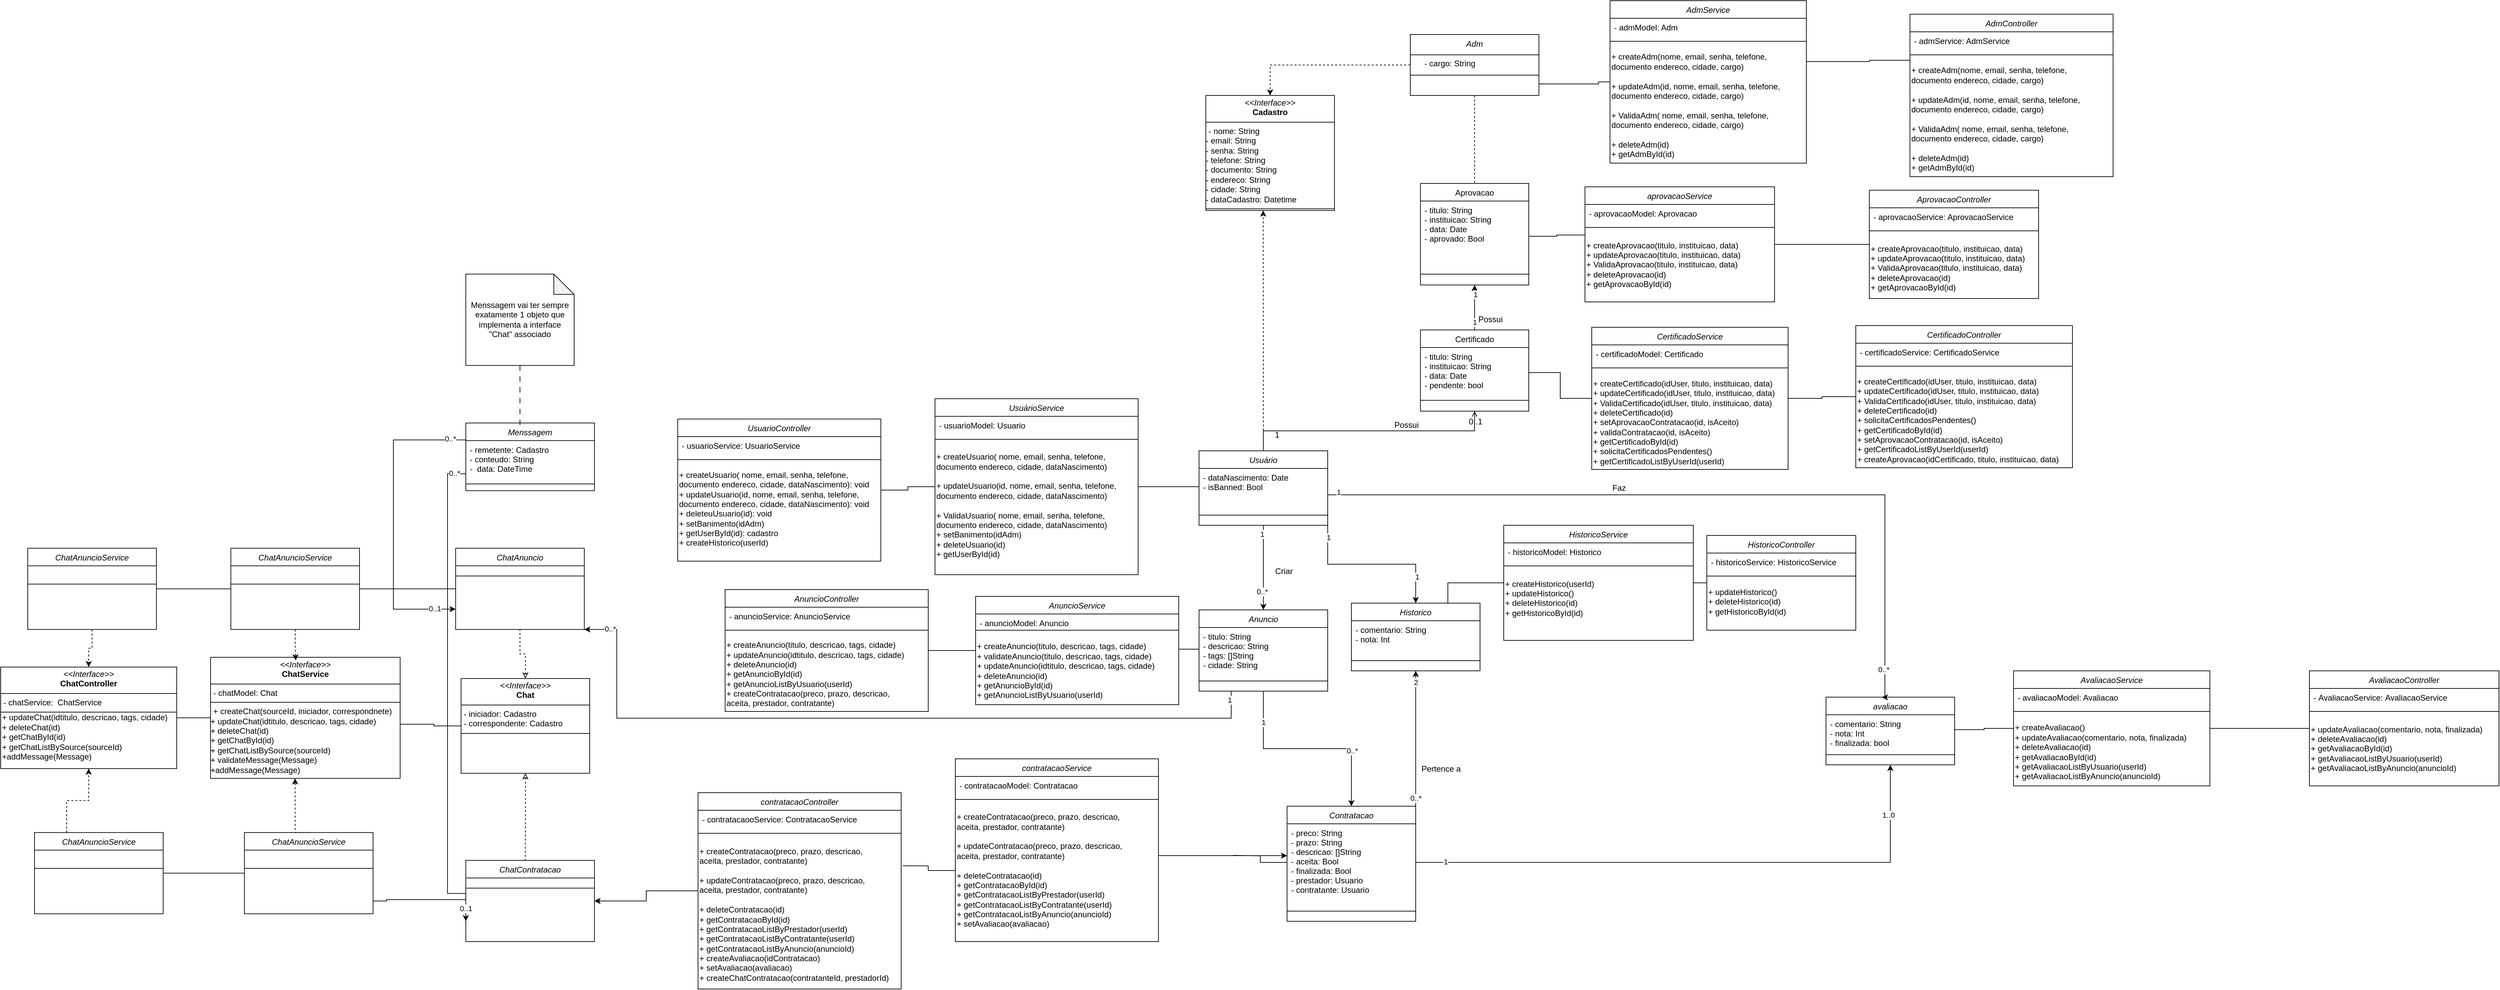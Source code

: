 <mxfile version="27.0.6">
  <diagram id="C5RBs43oDa-KdzZeNtuy" name="Page-1">
    <mxGraphModel dx="2688" dy="1756" grid="1" gridSize="10" guides="1" tooltips="1" connect="1" arrows="1" fold="1" page="1" pageScale="1" pageWidth="827" pageHeight="1169" math="0" shadow="0">
      <root>
        <mxCell id="WIyWlLk6GJQsqaUBKTNV-0" />
        <mxCell id="WIyWlLk6GJQsqaUBKTNV-1" parent="WIyWlLk6GJQsqaUBKTNV-0" />
        <mxCell id="O8F5lc-rOoyLp_R0ynQx-19" style="edgeStyle=orthogonalEdgeStyle;rounded=0;orthogonalLoop=1;jettySize=auto;html=1;exitX=0.5;exitY=1;exitDx=0;exitDy=0;entryX=0.5;entryY=0;entryDx=0;entryDy=0;" parent="WIyWlLk6GJQsqaUBKTNV-1" source="zkfFHV4jXpPFQw0GAbJ--0" target="O8F5lc-rOoyLp_R0ynQx-16" edge="1">
          <mxGeometry relative="1" as="geometry" />
        </mxCell>
        <mxCell id="O8F5lc-rOoyLp_R0ynQx-21" value="1" style="edgeLabel;html=1;align=center;verticalAlign=middle;resizable=0;points=[];" parent="O8F5lc-rOoyLp_R0ynQx-19" vertex="1" connectable="0">
          <mxGeometry x="-0.8" y="-2" relative="1" as="geometry">
            <mxPoint as="offset" />
          </mxGeometry>
        </mxCell>
        <mxCell id="O8F5lc-rOoyLp_R0ynQx-22" value="0..*" style="edgeLabel;html=1;align=center;verticalAlign=middle;resizable=0;points=[];" parent="O8F5lc-rOoyLp_R0ynQx-19" vertex="1" connectable="0">
          <mxGeometry x="0.567" y="-2" relative="1" as="geometry">
            <mxPoint as="offset" />
          </mxGeometry>
        </mxCell>
        <mxCell id="O8F5lc-rOoyLp_R0ynQx-109" style="edgeStyle=orthogonalEdgeStyle;rounded=0;orthogonalLoop=1;jettySize=auto;html=1;exitX=1;exitY=1;exitDx=0;exitDy=0;entryX=0.5;entryY=0;entryDx=0;entryDy=0;" parent="WIyWlLk6GJQsqaUBKTNV-1" source="zkfFHV4jXpPFQw0GAbJ--0" target="O8F5lc-rOoyLp_R0ynQx-105" edge="1">
          <mxGeometry relative="1" as="geometry" />
        </mxCell>
        <mxCell id="O8F5lc-rOoyLp_R0ynQx-212" value="1" style="edgeLabel;html=1;align=center;verticalAlign=middle;resizable=0;points=[];" parent="O8F5lc-rOoyLp_R0ynQx-109" vertex="1" connectable="0">
          <mxGeometry x="-0.859" y="1" relative="1" as="geometry">
            <mxPoint as="offset" />
          </mxGeometry>
        </mxCell>
        <mxCell id="O8F5lc-rOoyLp_R0ynQx-213" value="1" style="edgeLabel;html=1;align=center;verticalAlign=middle;resizable=0;points=[];" parent="O8F5lc-rOoyLp_R0ynQx-109" vertex="1" connectable="0">
          <mxGeometry x="0.679" y="2" relative="1" as="geometry">
            <mxPoint as="offset" />
          </mxGeometry>
        </mxCell>
        <mxCell id="zkfFHV4jXpPFQw0GAbJ--0" value="Usuário" style="swimlane;fontStyle=2;align=center;verticalAlign=top;childLayout=stackLayout;horizontal=1;startSize=26;horizontalStack=0;resizeParent=1;resizeLast=0;collapsible=1;marginBottom=0;rounded=0;shadow=0;strokeWidth=1;" parent="WIyWlLk6GJQsqaUBKTNV-1" vertex="1">
          <mxGeometry x="220" y="145" width="190" height="110" as="geometry">
            <mxRectangle x="230" y="140" width="160" height="26" as="alternateBounds" />
          </mxGeometry>
        </mxCell>
        <mxCell id="zkfFHV4jXpPFQw0GAbJ--3" value="- dataNascimento: Date&#xa;- isBanned: Bool" style="text;align=left;verticalAlign=top;spacingLeft=4;spacingRight=4;overflow=hidden;rotatable=0;points=[[0,0.5],[1,0.5]];portConstraint=eastwest;rounded=0;shadow=0;html=0;" parent="zkfFHV4jXpPFQw0GAbJ--0" vertex="1">
          <mxGeometry y="26" width="190" height="54" as="geometry" />
        </mxCell>
        <mxCell id="zkfFHV4jXpPFQw0GAbJ--4" value="" style="line;html=1;strokeWidth=1;align=left;verticalAlign=middle;spacingTop=-1;spacingLeft=3;spacingRight=3;rotatable=0;labelPosition=right;points=[];portConstraint=eastwest;" parent="zkfFHV4jXpPFQw0GAbJ--0" vertex="1">
          <mxGeometry y="80" width="190" height="30" as="geometry" />
        </mxCell>
        <mxCell id="O8F5lc-rOoyLp_R0ynQx-64" style="edgeStyle=orthogonalEdgeStyle;rounded=0;orthogonalLoop=1;jettySize=auto;html=1;exitX=0.5;exitY=0;exitDx=0;exitDy=0;entryX=0.5;entryY=1;entryDx=0;entryDy=0;" parent="WIyWlLk6GJQsqaUBKTNV-1" source="zkfFHV4jXpPFQw0GAbJ--17" target="O8F5lc-rOoyLp_R0ynQx-52" edge="1">
          <mxGeometry relative="1" as="geometry" />
        </mxCell>
        <mxCell id="O8F5lc-rOoyLp_R0ynQx-66" value="1" style="edgeLabel;html=1;align=center;verticalAlign=middle;resizable=0;points=[];" parent="O8F5lc-rOoyLp_R0ynQx-64" vertex="1" connectable="0">
          <mxGeometry x="-0.653" relative="1" as="geometry">
            <mxPoint as="offset" />
          </mxGeometry>
        </mxCell>
        <mxCell id="O8F5lc-rOoyLp_R0ynQx-67" value="1" style="edgeLabel;html=1;align=center;verticalAlign=middle;resizable=0;points=[];" parent="O8F5lc-rOoyLp_R0ynQx-64" vertex="1" connectable="0">
          <mxGeometry x="0.591" y="-1" relative="1" as="geometry">
            <mxPoint as="offset" />
          </mxGeometry>
        </mxCell>
        <mxCell id="zkfFHV4jXpPFQw0GAbJ--17" value="Certificado" style="swimlane;fontStyle=0;align=center;verticalAlign=top;childLayout=stackLayout;horizontal=1;startSize=26;horizontalStack=0;resizeParent=1;resizeLast=0;collapsible=1;marginBottom=0;rounded=0;shadow=0;strokeWidth=1;" parent="WIyWlLk6GJQsqaUBKTNV-1" vertex="1">
          <mxGeometry x="547" y="-33.64" width="160" height="120" as="geometry">
            <mxRectangle x="550" y="140" width="160" height="26" as="alternateBounds" />
          </mxGeometry>
        </mxCell>
        <mxCell id="zkfFHV4jXpPFQw0GAbJ--18" value="- titulo: String&#xa;- instituicao: String&#xa;- data: Date&#xa;- pendente: bool" style="text;align=left;verticalAlign=top;spacingLeft=4;spacingRight=4;overflow=hidden;rotatable=0;points=[[0,0.5],[1,0.5]];portConstraint=eastwest;" parent="zkfFHV4jXpPFQw0GAbJ--17" vertex="1">
          <mxGeometry y="26" width="160" height="74" as="geometry" />
        </mxCell>
        <mxCell id="zkfFHV4jXpPFQw0GAbJ--23" value="" style="line;html=1;strokeWidth=1;align=left;verticalAlign=middle;spacingTop=-1;spacingLeft=3;spacingRight=3;rotatable=0;labelPosition=right;points=[];portConstraint=eastwest;" parent="zkfFHV4jXpPFQw0GAbJ--17" vertex="1">
          <mxGeometry y="100" width="160" height="8" as="geometry" />
        </mxCell>
        <mxCell id="zkfFHV4jXpPFQw0GAbJ--26" value="" style="endArrow=open;shadow=0;strokeWidth=1;rounded=0;curved=0;endFill=1;edgeStyle=elbowEdgeStyle;elbow=vertical;" parent="WIyWlLk6GJQsqaUBKTNV-1" source="zkfFHV4jXpPFQw0GAbJ--0" target="zkfFHV4jXpPFQw0GAbJ--17" edge="1">
          <mxGeometry x="0.5" y="41" relative="1" as="geometry">
            <mxPoint x="380" y="192" as="sourcePoint" />
            <mxPoint x="540" y="192" as="targetPoint" />
            <mxPoint x="-40" y="32" as="offset" />
          </mxGeometry>
        </mxCell>
        <mxCell id="zkfFHV4jXpPFQw0GAbJ--27" value="1" style="resizable=0;align=left;verticalAlign=bottom;labelBackgroundColor=none;fontSize=12;" parent="zkfFHV4jXpPFQw0GAbJ--26" connectable="0" vertex="1">
          <mxGeometry x="-1" relative="1" as="geometry">
            <mxPoint x="15" y="-15" as="offset" />
          </mxGeometry>
        </mxCell>
        <mxCell id="zkfFHV4jXpPFQw0GAbJ--28" value="0..1" style="resizable=0;align=right;verticalAlign=bottom;labelBackgroundColor=none;fontSize=12;" parent="zkfFHV4jXpPFQw0GAbJ--26" connectable="0" vertex="1">
          <mxGeometry x="1" relative="1" as="geometry">
            <mxPoint x="13" y="24" as="offset" />
          </mxGeometry>
        </mxCell>
        <mxCell id="zkfFHV4jXpPFQw0GAbJ--29" value="Possui" style="text;html=1;resizable=0;points=[];;align=center;verticalAlign=middle;labelBackgroundColor=none;rounded=0;shadow=0;strokeWidth=1;fontSize=12;" parent="zkfFHV4jXpPFQw0GAbJ--26" vertex="1" connectable="0">
          <mxGeometry x="0.5" y="49" relative="1" as="geometry">
            <mxPoint x="-38" y="40" as="offset" />
          </mxGeometry>
        </mxCell>
        <mxCell id="O8F5lc-rOoyLp_R0ynQx-29" style="edgeStyle=orthogonalEdgeStyle;rounded=0;orthogonalLoop=1;jettySize=auto;html=1;exitX=0;exitY=0.5;exitDx=0;exitDy=0;entryX=1;entryY=0.5;entryDx=0;entryDy=0;endArrow=none;startFill=0;" parent="WIyWlLk6GJQsqaUBKTNV-1" source="O8F5lc-rOoyLp_R0ynQx-0" target="O8F5lc-rOoyLp_R0ynQx-4" edge="1">
          <mxGeometry relative="1" as="geometry" />
        </mxCell>
        <mxCell id="O8F5lc-rOoyLp_R0ynQx-0" value="UsuárioService" style="swimlane;fontStyle=2;align=center;verticalAlign=top;childLayout=stackLayout;horizontal=1;startSize=26;horizontalStack=0;resizeParent=1;resizeLast=0;collapsible=1;marginBottom=0;rounded=0;shadow=0;strokeWidth=1;" parent="WIyWlLk6GJQsqaUBKTNV-1" vertex="1">
          <mxGeometry x="-170" y="68" width="300" height="260" as="geometry">
            <mxRectangle x="230" y="140" width="160" height="26" as="alternateBounds" />
          </mxGeometry>
        </mxCell>
        <mxCell id="O8F5lc-rOoyLp_R0ynQx-1" value="- usuarioModel: Usuario" style="text;align=left;verticalAlign=top;spacingLeft=4;spacingRight=4;overflow=hidden;rotatable=0;points=[[0,0.5],[1,0.5]];portConstraint=eastwest;rounded=0;shadow=0;html=0;" parent="O8F5lc-rOoyLp_R0ynQx-0" vertex="1">
          <mxGeometry y="26" width="300" height="24" as="geometry" />
        </mxCell>
        <mxCell id="O8F5lc-rOoyLp_R0ynQx-2" value="" style="line;html=1;strokeWidth=1;align=left;verticalAlign=middle;spacingTop=-1;spacingLeft=3;spacingRight=3;rotatable=0;labelPosition=right;points=[];portConstraint=eastwest;" parent="O8F5lc-rOoyLp_R0ynQx-0" vertex="1">
          <mxGeometry y="50" width="300" height="20" as="geometry" />
        </mxCell>
        <mxCell id="O8F5lc-rOoyLp_R0ynQx-189" value="+ createUsuario( nome, email, senha, telefone,&amp;nbsp;&lt;div&gt;documento&amp;nbsp;&lt;span style=&quot;background-color: transparent; color: light-dark(rgb(0, 0, 0), rgb(255, 255, 255));&quot;&gt;endereco, cidade, dataNascimento)&lt;/span&gt;&lt;/div&gt;&lt;div&gt;&lt;span style=&quot;background-color: transparent; color: light-dark(rgb(0, 0, 0), rgb(255, 255, 255));&quot;&gt;&lt;br&gt;&lt;/span&gt;&lt;/div&gt;&lt;div&gt;&lt;span style=&quot;background-color: transparent; color: light-dark(rgb(0, 0, 0), rgb(255, 255, 255));&quot;&gt;+ updateUsuario(id,&amp;nbsp;&lt;/span&gt;&lt;span style=&quot;background-color: transparent; color: light-dark(rgb(0, 0, 0), rgb(255, 255, 255));&quot;&gt;nome, email, senha, telefone,&amp;nbsp;&lt;/span&gt;&lt;/div&gt;&lt;div&gt;documento&amp;nbsp;&lt;span style=&quot;background-color: transparent; color: light-dark(rgb(0, 0, 0), rgb(255, 255, 255));&quot;&gt;endereco, cidade, dataNascimento)&lt;/span&gt;&lt;/div&gt;&lt;div&gt;&lt;span style=&quot;background-color: transparent; color: light-dark(rgb(0, 0, 0), rgb(255, 255, 255));&quot;&gt;&lt;br&gt;&lt;/span&gt;&lt;/div&gt;&lt;div&gt;&lt;span style=&quot;background-color: transparent; color: light-dark(rgb(0, 0, 0), rgb(255, 255, 255));&quot;&gt;+ ValidaUsuario&lt;/span&gt;&lt;span style=&quot;background-color: transparent; color: light-dark(rgb(0, 0, 0), rgb(255, 255, 255));&quot;&gt;( nome, email, senha, telefone,&amp;nbsp;&lt;/span&gt;&lt;/div&gt;&lt;div&gt;documento&amp;nbsp;&lt;span style=&quot;background-color: transparent; color: light-dark(rgb(0, 0, 0), rgb(255, 255, 255));&quot;&gt;endereco, cidade, dataNascimento)&lt;/span&gt;&lt;/div&gt;&lt;div&gt;&lt;span style=&quot;background-color: transparent; color: light-dark(rgb(0, 0, 0), rgb(255, 255, 255));&quot;&gt;+ setBanimento(idAdm)&lt;/span&gt;&lt;/div&gt;&lt;div&gt;&lt;span style=&quot;background-color: transparent; color: light-dark(rgb(0, 0, 0), rgb(255, 255, 255));&quot;&gt;+ deleteUsuario(id)&lt;/span&gt;&lt;/div&gt;&lt;div&gt;&lt;span style=&quot;background-color: transparent; color: light-dark(rgb(0, 0, 0), rgb(255, 255, 255));&quot;&gt;+ getUserById(id)&lt;/span&gt;&lt;/div&gt;&lt;div&gt;&lt;span style=&quot;background-color: transparent; color: light-dark(rgb(0, 0, 0), rgb(255, 255, 255));&quot;&gt;&lt;br&gt;&lt;/span&gt;&lt;/div&gt;" style="text;html=1;align=left;verticalAlign=middle;resizable=0;points=[];autosize=1;strokeColor=none;fillColor=none;" parent="O8F5lc-rOoyLp_R0ynQx-0" vertex="1">
          <mxGeometry y="70" width="300" height="190" as="geometry" />
        </mxCell>
        <mxCell id="O8F5lc-rOoyLp_R0ynQx-3" style="edgeStyle=orthogonalEdgeStyle;rounded=0;orthogonalLoop=1;jettySize=auto;html=1;exitX=0;exitY=0.5;exitDx=0;exitDy=0;entryX=1;entryY=0.5;entryDx=0;entryDy=0;endArrow=none;startFill=0;" parent="WIyWlLk6GJQsqaUBKTNV-1" source="zkfFHV4jXpPFQw0GAbJ--3" target="O8F5lc-rOoyLp_R0ynQx-0" edge="1">
          <mxGeometry relative="1" as="geometry" />
        </mxCell>
        <mxCell id="O8F5lc-rOoyLp_R0ynQx-4" value="UsuarioController" style="swimlane;fontStyle=2;align=center;verticalAlign=top;childLayout=stackLayout;horizontal=1;startSize=26;horizontalStack=0;resizeParent=1;resizeLast=0;collapsible=1;marginBottom=0;rounded=0;shadow=0;strokeWidth=1;" parent="WIyWlLk6GJQsqaUBKTNV-1" vertex="1">
          <mxGeometry x="-550" y="98" width="300" height="210" as="geometry">
            <mxRectangle x="230" y="140" width="160" height="26" as="alternateBounds" />
          </mxGeometry>
        </mxCell>
        <mxCell id="O8F5lc-rOoyLp_R0ynQx-5" value="- usuarioService: UsuarioService" style="text;align=left;verticalAlign=top;spacingLeft=4;spacingRight=4;overflow=hidden;rotatable=0;points=[[0,0.5],[1,0.5]];portConstraint=eastwest;rounded=0;shadow=0;html=0;" parent="O8F5lc-rOoyLp_R0ynQx-4" vertex="1">
          <mxGeometry y="26" width="300" height="24" as="geometry" />
        </mxCell>
        <mxCell id="O8F5lc-rOoyLp_R0ynQx-6" value="" style="line;html=1;strokeWidth=1;align=left;verticalAlign=middle;spacingTop=-1;spacingLeft=3;spacingRight=3;rotatable=0;labelPosition=right;points=[];portConstraint=eastwest;" parent="O8F5lc-rOoyLp_R0ynQx-4" vertex="1">
          <mxGeometry y="50" width="300" height="20" as="geometry" />
        </mxCell>
        <mxCell id="O8F5lc-rOoyLp_R0ynQx-188" value="+ createUsuario( nome, email, senha, telefone,&amp;nbsp;&lt;div&gt;documento&amp;nbsp;&lt;span style=&quot;background-color: transparent; color: light-dark(rgb(0, 0, 0), rgb(255, 255, 255));&quot;&gt;endereco, cidade, dataNascimento): void&lt;/span&gt;&lt;/div&gt;&lt;div&gt;&lt;span style=&quot;background-color: transparent; color: light-dark(rgb(0, 0, 0), rgb(255, 255, 255));&quot;&gt;+ updateUsuario(id,&amp;nbsp;&lt;/span&gt;&lt;span style=&quot;background-color: transparent; color: light-dark(rgb(0, 0, 0), rgb(255, 255, 255));&quot;&gt;nome, email, senha, telefone,&amp;nbsp;&lt;/span&gt;&lt;/div&gt;&lt;div&gt;documento&amp;nbsp;&lt;span style=&quot;background-color: transparent; color: light-dark(rgb(0, 0, 0), rgb(255, 255, 255));&quot;&gt;endereco, cidade, dataNascimento): void&lt;/span&gt;&lt;/div&gt;&lt;div&gt;&lt;span style=&quot;background-color: transparent; color: light-dark(rgb(0, 0, 0), rgb(255, 255, 255));&quot;&gt;+ deleteuUsuario(id): void&lt;/span&gt;&lt;/div&gt;&lt;div&gt;+ setBanimento(idAdm)&lt;span style=&quot;background-color: transparent; color: light-dark(rgb(0, 0, 0), rgb(255, 255, 255));&quot;&gt;&lt;/span&gt;&lt;/div&gt;&lt;div&gt;&lt;span style=&quot;background-color: transparent; color: light-dark(rgb(0, 0, 0), rgb(255, 255, 255));&quot;&gt;+ getUserById(id): cadastro&lt;/span&gt;&lt;/div&gt;&lt;div&gt;&lt;span style=&quot;background-color: transparent; color: light-dark(rgb(0, 0, 0), rgb(255, 255, 255));&quot;&gt;+ createHistorico(userId)&lt;/span&gt;&lt;/div&gt;&lt;div&gt;&lt;span style=&quot;background-color: transparent; color: light-dark(rgb(0, 0, 0), rgb(255, 255, 255));&quot;&gt;&lt;br&gt;&lt;/span&gt;&lt;/div&gt;" style="text;html=1;align=left;verticalAlign=middle;resizable=0;points=[];autosize=1;strokeColor=none;fillColor=none;" parent="O8F5lc-rOoyLp_R0ynQx-4" vertex="1">
          <mxGeometry y="70" width="300" height="140" as="geometry" />
        </mxCell>
        <mxCell id="O8F5lc-rOoyLp_R0ynQx-46" style="edgeStyle=orthogonalEdgeStyle;rounded=0;orthogonalLoop=1;jettySize=auto;html=1;exitX=1;exitY=0.5;exitDx=0;exitDy=0;entryX=0;entryY=0.5;entryDx=0;entryDy=0;endArrow=none;startFill=0;" parent="WIyWlLk6GJQsqaUBKTNV-1" source="O8F5lc-rOoyLp_R0ynQx-8" target="O8F5lc-rOoyLp_R0ynQx-11" edge="1">
          <mxGeometry relative="1" as="geometry" />
        </mxCell>
        <mxCell id="O8F5lc-rOoyLp_R0ynQx-8" value="CertificadoService" style="swimlane;fontStyle=2;align=center;verticalAlign=top;childLayout=stackLayout;horizontal=1;startSize=26;horizontalStack=0;resizeParent=1;resizeLast=0;collapsible=1;marginBottom=0;rounded=0;shadow=0;strokeWidth=1;" parent="WIyWlLk6GJQsqaUBKTNV-1" vertex="1">
          <mxGeometry x="800" y="-37.5" width="290" height="210" as="geometry">
            <mxRectangle x="230" y="140" width="160" height="26" as="alternateBounds" />
          </mxGeometry>
        </mxCell>
        <mxCell id="O8F5lc-rOoyLp_R0ynQx-9" value="- certificadoModel: Certificado" style="text;align=left;verticalAlign=top;spacingLeft=4;spacingRight=4;overflow=hidden;rotatable=0;points=[[0,0.5],[1,0.5]];portConstraint=eastwest;rounded=0;shadow=0;html=0;" parent="O8F5lc-rOoyLp_R0ynQx-8" vertex="1">
          <mxGeometry y="26" width="290" height="24" as="geometry" />
        </mxCell>
        <mxCell id="O8F5lc-rOoyLp_R0ynQx-10" value="" style="line;html=1;strokeWidth=1;align=left;verticalAlign=middle;spacingTop=-1;spacingLeft=3;spacingRight=3;rotatable=0;labelPosition=right;points=[];portConstraint=eastwest;" parent="O8F5lc-rOoyLp_R0ynQx-8" vertex="1">
          <mxGeometry y="50" width="290" height="20" as="geometry" />
        </mxCell>
        <mxCell id="O8F5lc-rOoyLp_R0ynQx-207" value="+ createCertificado(idUser, titulo, instituicao, data&lt;span style=&quot;background-color: transparent; color: light-dark(rgb(0, 0, 0), rgb(255, 255, 255));&quot;&gt;)&lt;/span&gt;&lt;div&gt;&lt;span style=&quot;background-color: transparent; color: light-dark(rgb(0, 0, 0), rgb(255, 255, 255));&quot;&gt;+ update&lt;/span&gt;&lt;span style=&quot;background-color: transparent; color: light-dark(rgb(0, 0, 0), rgb(255, 255, 255));&quot;&gt;Certificado(idUser, titulo, instituicao, data&lt;/span&gt;&lt;span style=&quot;background-color: transparent; color: light-dark(rgb(0, 0, 0), rgb(255, 255, 255));&quot;&gt;)&lt;/span&gt;&lt;/div&gt;&lt;div&gt;&lt;span style=&quot;background-color: transparent; color: light-dark(rgb(0, 0, 0), rgb(255, 255, 255));&quot;&gt;+ Valida&lt;/span&gt;&lt;span style=&quot;background-color: transparent; color: light-dark(rgb(0, 0, 0), rgb(255, 255, 255));&quot;&gt;Certificado(idUser, titulo, instituicao, data&lt;/span&gt;&lt;span style=&quot;background-color: transparent; color: light-dark(rgb(0, 0, 0), rgb(255, 255, 255));&quot;&gt;)&lt;/span&gt;&lt;/div&gt;&lt;div&gt;&lt;span style=&quot;background-color: transparent; color: light-dark(rgb(0, 0, 0), rgb(255, 255, 255));&quot;&gt;+ deleteCertificado&lt;/span&gt;&lt;span style=&quot;background-color: transparent; color: light-dark(rgb(0, 0, 0), rgb(255, 255, 255));&quot;&gt;(id)&lt;/span&gt;&lt;/div&gt;&lt;div&gt;&lt;span style=&quot;background-color: transparent; color: light-dark(rgb(0, 0, 0), rgb(255, 255, 255));&quot;&gt;+ setAprovacaoContratacao(id, isAceito)&lt;/span&gt;&lt;/div&gt;&lt;div&gt;+ validaContratacao(id, isAceito)&lt;span style=&quot;background-color: transparent; color: light-dark(rgb(0, 0, 0), rgb(255, 255, 255));&quot;&gt;&lt;/span&gt;&lt;/div&gt;&lt;div&gt;&lt;span style=&quot;background-color: transparent; color: light-dark(rgb(0, 0, 0), rgb(255, 255, 255));&quot;&gt;+ getCertificado&lt;/span&gt;&lt;span style=&quot;background-color: transparent; color: light-dark(rgb(0, 0, 0), rgb(255, 255, 255));&quot;&gt;ById(id)&lt;/span&gt;&lt;/div&gt;&lt;div&gt;&lt;span style=&quot;background-color: transparent; color: light-dark(rgb(0, 0, 0), rgb(255, 255, 255));&quot;&gt;+ solicitaCertificadosPendentes()&lt;/span&gt;&lt;/div&gt;&lt;div&gt;&lt;span style=&quot;background-color: transparent; color: light-dark(rgb(0, 0, 0), rgb(255, 255, 255));&quot;&gt;+ getCertificadoListByUserId(userId)&lt;/span&gt;&lt;/div&gt;" style="text;html=1;align=left;verticalAlign=middle;resizable=0;points=[];autosize=1;strokeColor=none;fillColor=none;" parent="O8F5lc-rOoyLp_R0ynQx-8" vertex="1">
          <mxGeometry y="70" width="290" height="140" as="geometry" />
        </mxCell>
        <mxCell id="O8F5lc-rOoyLp_R0ynQx-11" value="CertificadoController" style="swimlane;fontStyle=2;align=center;verticalAlign=top;childLayout=stackLayout;horizontal=1;startSize=26;horizontalStack=0;resizeParent=1;resizeLast=0;collapsible=1;marginBottom=0;rounded=0;shadow=0;strokeWidth=1;" parent="WIyWlLk6GJQsqaUBKTNV-1" vertex="1">
          <mxGeometry x="1190" y="-40" width="320" height="210" as="geometry">
            <mxRectangle x="230" y="140" width="160" height="26" as="alternateBounds" />
          </mxGeometry>
        </mxCell>
        <mxCell id="O8F5lc-rOoyLp_R0ynQx-12" value="- certificadoService: CertificadoService" style="text;align=left;verticalAlign=top;spacingLeft=4;spacingRight=4;overflow=hidden;rotatable=0;points=[[0,0.5],[1,0.5]];portConstraint=eastwest;rounded=0;shadow=0;html=0;" parent="O8F5lc-rOoyLp_R0ynQx-11" vertex="1">
          <mxGeometry y="26" width="320" height="24" as="geometry" />
        </mxCell>
        <mxCell id="O8F5lc-rOoyLp_R0ynQx-13" value="" style="line;html=1;strokeWidth=1;align=left;verticalAlign=middle;spacingTop=-1;spacingLeft=3;spacingRight=3;rotatable=0;labelPosition=right;points=[];portConstraint=eastwest;" parent="O8F5lc-rOoyLp_R0ynQx-11" vertex="1">
          <mxGeometry y="50" width="320" height="20" as="geometry" />
        </mxCell>
        <mxCell id="O8F5lc-rOoyLp_R0ynQx-208" value="+ createCertificado(idUser, titulo, instituicao, data&lt;span style=&quot;color: light-dark(rgb(0, 0, 0), rgb(255, 255, 255)); background-color: transparent;&quot;&gt;)&lt;/span&gt;&lt;div&gt;&lt;span style=&quot;background-color: transparent; color: light-dark(rgb(0, 0, 0), rgb(255, 255, 255));&quot;&gt;+ update&lt;/span&gt;&lt;span style=&quot;background-color: transparent; color: light-dark(rgb(0, 0, 0), rgb(255, 255, 255));&quot;&gt;Certificado(idUser, titulo, instituicao, data&lt;/span&gt;&lt;span style=&quot;background-color: transparent; color: light-dark(rgb(0, 0, 0), rgb(255, 255, 255));&quot;&gt;)&lt;/span&gt;&lt;/div&gt;&lt;div&gt;&lt;span style=&quot;background-color: transparent; color: light-dark(rgb(0, 0, 0), rgb(255, 255, 255));&quot;&gt;+ Valida&lt;/span&gt;&lt;span style=&quot;background-color: transparent; color: light-dark(rgb(0, 0, 0), rgb(255, 255, 255));&quot;&gt;Certificado(idUser, titulo, instituicao, data&lt;/span&gt;&lt;span style=&quot;background-color: transparent; color: light-dark(rgb(0, 0, 0), rgb(255, 255, 255));&quot;&gt;)&lt;/span&gt;&lt;/div&gt;&lt;div&gt;&lt;span style=&quot;background-color: transparent; color: light-dark(rgb(0, 0, 0), rgb(255, 255, 255));&quot;&gt;+ deleteCertificado&lt;/span&gt;&lt;span style=&quot;background-color: transparent; color: light-dark(rgb(0, 0, 0), rgb(255, 255, 255));&quot;&gt;(id)&lt;/span&gt;&lt;/div&gt;&lt;div&gt;+ solicitaCertificadosPendentes()&lt;span style=&quot;background-color: transparent; color: light-dark(rgb(0, 0, 0), rgb(255, 255, 255));&quot;&gt;&lt;/span&gt;&lt;/div&gt;&lt;div&gt;&lt;span style=&quot;background-color: transparent; color: light-dark(rgb(0, 0, 0), rgb(255, 255, 255));&quot;&gt;+ getCertificado&lt;/span&gt;&lt;span style=&quot;background-color: transparent; color: light-dark(rgb(0, 0, 0), rgb(255, 255, 255));&quot;&gt;ById(id)&lt;/span&gt;&lt;/div&gt;&lt;div&gt;+ setAprovacaoContratacao(id, isAceito)&lt;span style=&quot;background-color: transparent; color: light-dark(rgb(0, 0, 0), rgb(255, 255, 255));&quot;&gt;&lt;/span&gt;&lt;/div&gt;&lt;div&gt;&lt;span style=&quot;background-color: transparent; color: light-dark(rgb(0, 0, 0), rgb(255, 255, 255));&quot;&gt;+ getCertificadoListByUserId(userId)&lt;/span&gt;&lt;/div&gt;&lt;div&gt;+ createAprovacao(&lt;span style=&quot;background-color: transparent; color: light-dark(rgb(0, 0, 0), rgb(255, 255, 255));&quot;&gt;idCertificado, titulo, instituicao, data&lt;/span&gt;&lt;span style=&quot;background-color: transparent; color: light-dark(rgb(0, 0, 0), rgb(255, 255, 255));&quot;&gt;)&lt;/span&gt;&lt;/div&gt;" style="text;html=1;align=left;verticalAlign=middle;resizable=0;points=[];autosize=1;strokeColor=none;fillColor=none;" parent="O8F5lc-rOoyLp_R0ynQx-11" vertex="1">
          <mxGeometry y="70" width="320" height="140" as="geometry" />
        </mxCell>
        <mxCell id="O8F5lc-rOoyLp_R0ynQx-35" style="edgeStyle=orthogonalEdgeStyle;rounded=0;orthogonalLoop=1;jettySize=auto;html=1;exitX=0.5;exitY=1;exitDx=0;exitDy=0;entryX=0.5;entryY=0;entryDx=0;entryDy=0;" parent="WIyWlLk6GJQsqaUBKTNV-1" source="O8F5lc-rOoyLp_R0ynQx-16" target="O8F5lc-rOoyLp_R0ynQx-23" edge="1">
          <mxGeometry relative="1" as="geometry" />
        </mxCell>
        <mxCell id="O8F5lc-rOoyLp_R0ynQx-36" value="1" style="edgeLabel;html=1;align=center;verticalAlign=middle;resizable=0;points=[];" parent="O8F5lc-rOoyLp_R0ynQx-35" vertex="1" connectable="0">
          <mxGeometry x="-0.692" relative="1" as="geometry">
            <mxPoint as="offset" />
          </mxGeometry>
        </mxCell>
        <mxCell id="O8F5lc-rOoyLp_R0ynQx-37" value="0..*" style="edgeLabel;html=1;align=center;verticalAlign=middle;resizable=0;points=[];" parent="O8F5lc-rOoyLp_R0ynQx-35" vertex="1" connectable="0">
          <mxGeometry x="0.454" y="1" relative="1" as="geometry">
            <mxPoint as="offset" />
          </mxGeometry>
        </mxCell>
        <mxCell id="O8F5lc-rOoyLp_R0ynQx-192" style="edgeStyle=orthogonalEdgeStyle;rounded=0;orthogonalLoop=1;jettySize=auto;html=1;exitX=0.25;exitY=1;exitDx=0;exitDy=0;entryX=1;entryY=1;entryDx=0;entryDy=0;" parent="WIyWlLk6GJQsqaUBKTNV-1" source="O8F5lc-rOoyLp_R0ynQx-16" target="O8F5lc-rOoyLp_R0ynQx-125" edge="1">
          <mxGeometry relative="1" as="geometry">
            <Array as="points">
              <mxPoint x="268" y="540" />
              <mxPoint x="-640" y="540" />
              <mxPoint x="-640" y="409" />
            </Array>
          </mxGeometry>
        </mxCell>
        <mxCell id="O8F5lc-rOoyLp_R0ynQx-193" value="1" style="edgeLabel;html=1;align=center;verticalAlign=middle;resizable=0;points=[];" parent="O8F5lc-rOoyLp_R0ynQx-192" vertex="1" connectable="0">
          <mxGeometry x="-0.977" y="-3" relative="1" as="geometry">
            <mxPoint as="offset" />
          </mxGeometry>
        </mxCell>
        <mxCell id="O8F5lc-rOoyLp_R0ynQx-194" value="0..*" style="edgeLabel;html=1;align=center;verticalAlign=middle;resizable=0;points=[];" parent="O8F5lc-rOoyLp_R0ynQx-192" vertex="1" connectable="0">
          <mxGeometry x="0.933" y="-1" relative="1" as="geometry">
            <mxPoint as="offset" />
          </mxGeometry>
        </mxCell>
        <mxCell id="O8F5lc-rOoyLp_R0ynQx-16" value="Anuncio" style="swimlane;fontStyle=2;align=center;verticalAlign=top;childLayout=stackLayout;horizontal=1;startSize=26;horizontalStack=0;resizeParent=1;resizeLast=0;collapsible=1;marginBottom=0;rounded=0;shadow=0;strokeWidth=1;" parent="WIyWlLk6GJQsqaUBKTNV-1" vertex="1">
          <mxGeometry x="220" y="380" width="190" height="120" as="geometry">
            <mxRectangle x="230" y="140" width="160" height="26" as="alternateBounds" />
          </mxGeometry>
        </mxCell>
        <mxCell id="O8F5lc-rOoyLp_R0ynQx-17" value="- titulo: String&#xa;- descricao: String&#xa;- tags: []String&#xa;- cidade: String" style="text;align=left;verticalAlign=top;spacingLeft=4;spacingRight=4;overflow=hidden;rotatable=0;points=[[0,0.5],[1,0.5]];portConstraint=eastwest;rounded=0;shadow=0;html=0;" parent="O8F5lc-rOoyLp_R0ynQx-16" vertex="1">
          <mxGeometry y="26" width="190" height="64" as="geometry" />
        </mxCell>
        <mxCell id="O8F5lc-rOoyLp_R0ynQx-18" value="" style="line;html=1;strokeWidth=1;align=left;verticalAlign=middle;spacingTop=-1;spacingLeft=3;spacingRight=3;rotatable=0;labelPosition=right;points=[];portConstraint=eastwest;" parent="O8F5lc-rOoyLp_R0ynQx-16" vertex="1">
          <mxGeometry y="90" width="190" height="30" as="geometry" />
        </mxCell>
        <mxCell id="O8F5lc-rOoyLp_R0ynQx-20" value="Criar" style="text;html=1;align=center;verticalAlign=middle;resizable=0;points=[];autosize=1;strokeColor=none;fillColor=none;" parent="WIyWlLk6GJQsqaUBKTNV-1" vertex="1">
          <mxGeometry x="320" y="308" width="50" height="30" as="geometry" />
        </mxCell>
        <mxCell id="O8F5lc-rOoyLp_R0ynQx-110" style="edgeStyle=orthogonalEdgeStyle;rounded=0;orthogonalLoop=1;jettySize=auto;html=1;exitX=1;exitY=0;exitDx=0;exitDy=0;entryX=0.5;entryY=1;entryDx=0;entryDy=0;" parent="WIyWlLk6GJQsqaUBKTNV-1" source="O8F5lc-rOoyLp_R0ynQx-23" target="O8F5lc-rOoyLp_R0ynQx-105" edge="1">
          <mxGeometry relative="1" as="geometry" />
        </mxCell>
        <mxCell id="O8F5lc-rOoyLp_R0ynQx-203" value="2" style="edgeLabel;html=1;align=center;verticalAlign=middle;resizable=0;points=[];" parent="O8F5lc-rOoyLp_R0ynQx-110" vertex="1" connectable="0">
          <mxGeometry x="0.828" relative="1" as="geometry">
            <mxPoint as="offset" />
          </mxGeometry>
        </mxCell>
        <mxCell id="O8F5lc-rOoyLp_R0ynQx-204" value="0..*" style="edgeLabel;html=1;align=center;verticalAlign=middle;resizable=0;points=[];" parent="O8F5lc-rOoyLp_R0ynQx-110" vertex="1" connectable="0">
          <mxGeometry x="-0.875" relative="1" as="geometry">
            <mxPoint as="offset" />
          </mxGeometry>
        </mxCell>
        <mxCell id="O8F5lc-rOoyLp_R0ynQx-23" value="Contratacao" style="swimlane;fontStyle=2;align=center;verticalAlign=top;childLayout=stackLayout;horizontal=1;startSize=26;horizontalStack=0;resizeParent=1;resizeLast=0;collapsible=1;marginBottom=0;rounded=0;shadow=0;strokeWidth=1;" parent="WIyWlLk6GJQsqaUBKTNV-1" vertex="1">
          <mxGeometry x="350" y="670" width="190" height="170" as="geometry">
            <mxRectangle x="230" y="140" width="160" height="26" as="alternateBounds" />
          </mxGeometry>
        </mxCell>
        <mxCell id="O8F5lc-rOoyLp_R0ynQx-47" style="edgeStyle=orthogonalEdgeStyle;rounded=0;orthogonalLoop=1;jettySize=auto;html=1;exitX=0;exitY=0.5;exitDx=0;exitDy=0;endArrow=none;startFill=0;" parent="O8F5lc-rOoyLp_R0ynQx-23" source="O8F5lc-rOoyLp_R0ynQx-24" edge="1">
          <mxGeometry relative="1" as="geometry">
            <mxPoint x="-80.0" y="72.667" as="targetPoint" />
          </mxGeometry>
        </mxCell>
        <mxCell id="O8F5lc-rOoyLp_R0ynQx-24" value="- preco: String&#xa;- prazo: String&#xa;- descricao: []String&#xa;- aceita: Bool&#xa;- finalizada: Bool&#xa;- prestador: Usuario&#xa;- contratante: Usuario" style="text;align=left;verticalAlign=top;spacingLeft=4;spacingRight=4;overflow=hidden;rotatable=0;points=[[0,0.5],[1,0.5]];portConstraint=eastwest;rounded=0;shadow=0;html=0;" parent="O8F5lc-rOoyLp_R0ynQx-23" vertex="1">
          <mxGeometry y="26" width="190" height="114" as="geometry" />
        </mxCell>
        <mxCell id="O8F5lc-rOoyLp_R0ynQx-25" value="" style="line;html=1;strokeWidth=1;align=left;verticalAlign=middle;spacingTop=-1;spacingLeft=3;spacingRight=3;rotatable=0;labelPosition=right;points=[];portConstraint=eastwest;" parent="O8F5lc-rOoyLp_R0ynQx-23" vertex="1">
          <mxGeometry y="140" width="190" height="30" as="geometry" />
        </mxCell>
        <mxCell id="O8F5lc-rOoyLp_R0ynQx-34" style="edgeStyle=orthogonalEdgeStyle;rounded=0;orthogonalLoop=1;jettySize=auto;html=1;exitX=0;exitY=0.5;exitDx=0;exitDy=0;entryX=1;entryY=0.5;entryDx=0;entryDy=0;endArrow=none;startFill=0;" parent="WIyWlLk6GJQsqaUBKTNV-1" source="O8F5lc-rOoyLp_R0ynQx-26" target="O8F5lc-rOoyLp_R0ynQx-31" edge="1">
          <mxGeometry relative="1" as="geometry" />
        </mxCell>
        <mxCell id="O8F5lc-rOoyLp_R0ynQx-26" value="AnuncioService" style="swimlane;fontStyle=2;align=center;verticalAlign=top;childLayout=stackLayout;horizontal=1;startSize=26;horizontalStack=0;resizeParent=1;resizeLast=0;collapsible=1;marginBottom=0;rounded=0;shadow=0;strokeWidth=1;" parent="WIyWlLk6GJQsqaUBKTNV-1" vertex="1">
          <mxGeometry x="-110" y="360" width="300" height="160" as="geometry">
            <mxRectangle x="230" y="140" width="160" height="26" as="alternateBounds" />
          </mxGeometry>
        </mxCell>
        <mxCell id="O8F5lc-rOoyLp_R0ynQx-27" value="- anuncioModel: Anuncio" style="text;align=left;verticalAlign=top;spacingLeft=4;spacingRight=4;overflow=hidden;rotatable=0;points=[[0,0.5],[1,0.5]];portConstraint=eastwest;rounded=0;shadow=0;html=0;" parent="O8F5lc-rOoyLp_R0ynQx-26" vertex="1">
          <mxGeometry y="26" width="300" height="14" as="geometry" />
        </mxCell>
        <mxCell id="O8F5lc-rOoyLp_R0ynQx-28" value="" style="line;html=1;strokeWidth=1;align=left;verticalAlign=middle;spacingTop=-1;spacingLeft=3;spacingRight=3;rotatable=0;labelPosition=right;points=[];portConstraint=eastwest;" parent="O8F5lc-rOoyLp_R0ynQx-26" vertex="1">
          <mxGeometry y="40" width="300" height="20" as="geometry" />
        </mxCell>
        <mxCell id="O8F5lc-rOoyLp_R0ynQx-190" value="+ createAnuncio(titulo, descricao, tags, cidade&lt;span style=&quot;background-color: transparent; color: light-dark(rgb(0, 0, 0), rgb(255, 255, 255));&quot;&gt;)&lt;/span&gt;&lt;div&gt;+ validateAnuncio(titulo, descricao, tags, cidade&lt;span style=&quot;color: light-dark(rgb(0, 0, 0), rgb(255, 255, 255)); background-color: transparent;&quot;&gt;)&lt;/span&gt;&lt;/div&gt;&lt;div&gt;&lt;div&gt;&lt;span style=&quot;background-color: transparent; color: light-dark(rgb(0, 0, 0), rgb(255, 255, 255));&quot;&gt;+ updateAnuncio(id&lt;/span&gt;&lt;span style=&quot;background-color: transparent; color: light-dark(rgb(0, 0, 0), rgb(255, 255, 255));&quot;&gt;titulo, descricao, tags, cidade&lt;/span&gt;&lt;span style=&quot;background-color: transparent; color: light-dark(rgb(0, 0, 0), rgb(255, 255, 255));&quot;&gt;)&lt;/span&gt;&lt;/div&gt;&lt;div&gt;&lt;span style=&quot;background-color: transparent; color: light-dark(rgb(0, 0, 0), rgb(255, 255, 255));&quot;&gt;+ deleteAnuncio(id)&lt;/span&gt;&lt;/div&gt;&lt;div&gt;&lt;span style=&quot;background-color: transparent; color: light-dark(rgb(0, 0, 0), rgb(255, 255, 255));&quot;&gt;+ getAnuncioById(id)&lt;/span&gt;&lt;/div&gt;&lt;div&gt;&lt;span style=&quot;background-color: transparent; color: light-dark(rgb(0, 0, 0), rgb(255, 255, 255));&quot;&gt;+ getAnuncioListByUsuario(userId)&lt;/span&gt;&lt;/div&gt;&lt;/div&gt;" style="text;html=1;align=left;verticalAlign=middle;resizable=0;points=[];autosize=1;strokeColor=none;fillColor=none;" parent="O8F5lc-rOoyLp_R0ynQx-26" vertex="1">
          <mxGeometry y="60" width="300" height="100" as="geometry" />
        </mxCell>
        <mxCell id="O8F5lc-rOoyLp_R0ynQx-31" value="AnuncioController" style="swimlane;fontStyle=2;align=center;verticalAlign=top;childLayout=stackLayout;horizontal=1;startSize=26;horizontalStack=0;resizeParent=1;resizeLast=0;collapsible=1;marginBottom=0;rounded=0;shadow=0;strokeWidth=1;" parent="WIyWlLk6GJQsqaUBKTNV-1" vertex="1">
          <mxGeometry x="-480" y="350" width="300" height="180" as="geometry">
            <mxRectangle x="230" y="140" width="160" height="26" as="alternateBounds" />
          </mxGeometry>
        </mxCell>
        <mxCell id="O8F5lc-rOoyLp_R0ynQx-32" value="- anuncioService: AnuncioService" style="text;align=left;verticalAlign=top;spacingLeft=4;spacingRight=4;overflow=hidden;rotatable=0;points=[[0,0.5],[1,0.5]];portConstraint=eastwest;rounded=0;shadow=0;html=0;" parent="O8F5lc-rOoyLp_R0ynQx-31" vertex="1">
          <mxGeometry y="26" width="300" height="24" as="geometry" />
        </mxCell>
        <mxCell id="O8F5lc-rOoyLp_R0ynQx-33" value="" style="line;html=1;strokeWidth=1;align=left;verticalAlign=middle;spacingTop=-1;spacingLeft=3;spacingRight=3;rotatable=0;labelPosition=right;points=[];portConstraint=eastwest;" parent="O8F5lc-rOoyLp_R0ynQx-31" vertex="1">
          <mxGeometry y="50" width="300" height="20" as="geometry" />
        </mxCell>
        <mxCell id="O8F5lc-rOoyLp_R0ynQx-191" value="+ createAnuncio(titulo, descricao, tags, cidade&lt;span style=&quot;color: light-dark(rgb(0, 0, 0), rgb(255, 255, 255)); background-color: transparent;&quot;&gt;)&lt;/span&gt;&lt;div&gt;&lt;span style=&quot;background-color: transparent; color: light-dark(rgb(0, 0, 0), rgb(255, 255, 255));&quot;&gt;+ updateAnuncio(id&lt;/span&gt;&lt;span style=&quot;background-color: transparent; color: light-dark(rgb(0, 0, 0), rgb(255, 255, 255));&quot;&gt;titulo, descricao, tags, cidade&lt;/span&gt;&lt;span style=&quot;background-color: transparent; color: light-dark(rgb(0, 0, 0), rgb(255, 255, 255));&quot;&gt;)&lt;/span&gt;&lt;/div&gt;&lt;div&gt;&lt;span style=&quot;background-color: transparent; color: light-dark(rgb(0, 0, 0), rgb(255, 255, 255));&quot;&gt;+ deleteAnuncio(id)&lt;/span&gt;&lt;/div&gt;&lt;div&gt;&lt;span style=&quot;background-color: transparent; color: light-dark(rgb(0, 0, 0), rgb(255, 255, 255));&quot;&gt;+ getAnuncioById(id)&lt;/span&gt;&lt;/div&gt;&lt;div&gt;&lt;span style=&quot;background-color: transparent; color: light-dark(rgb(0, 0, 0), rgb(255, 255, 255));&quot;&gt;+ getAnuncioListByUsuario(userId)&lt;/span&gt;&lt;/div&gt;&lt;div&gt;+ createContratacao&lt;span style=&quot;background-color: transparent; color: light-dark(rgb(0, 0, 0), rgb(255, 255, 255));&quot;&gt;(preco, prazo, descricao,&amp;nbsp;&lt;/span&gt;&lt;/div&gt;&lt;div&gt;aceita, prestador, contratante&lt;span style=&quot;color: light-dark(rgb(0, 0, 0), rgb(255, 255, 255)); background-color: transparent;&quot;&gt;)&lt;/span&gt;&lt;/div&gt;" style="text;html=1;align=left;verticalAlign=middle;resizable=0;points=[];autosize=1;strokeColor=none;fillColor=none;" parent="O8F5lc-rOoyLp_R0ynQx-31" vertex="1">
          <mxGeometry y="70" width="300" height="110" as="geometry" />
        </mxCell>
        <mxCell id="O8F5lc-rOoyLp_R0ynQx-197" value="" style="edgeStyle=orthogonalEdgeStyle;rounded=0;orthogonalLoop=1;jettySize=auto;html=1;" parent="WIyWlLk6GJQsqaUBKTNV-1" source="O8F5lc-rOoyLp_R0ynQx-38" target="O8F5lc-rOoyLp_R0ynQx-24" edge="1">
          <mxGeometry relative="1" as="geometry">
            <Array as="points">
              <mxPoint x="210" y="743" />
              <mxPoint x="210" y="743" />
            </Array>
          </mxGeometry>
        </mxCell>
        <mxCell id="O8F5lc-rOoyLp_R0ynQx-38" value="contratacaoService" style="swimlane;fontStyle=2;align=center;verticalAlign=top;childLayout=stackLayout;horizontal=1;startSize=26;horizontalStack=0;resizeParent=1;resizeLast=0;collapsible=1;marginBottom=0;rounded=0;shadow=0;strokeWidth=1;" parent="WIyWlLk6GJQsqaUBKTNV-1" vertex="1">
          <mxGeometry x="-140" y="600" width="300" height="270" as="geometry">
            <mxRectangle x="230" y="140" width="160" height="26" as="alternateBounds" />
          </mxGeometry>
        </mxCell>
        <mxCell id="O8F5lc-rOoyLp_R0ynQx-39" value="- contratacaoModel: Contratacao" style="text;align=left;verticalAlign=top;spacingLeft=4;spacingRight=4;overflow=hidden;rotatable=0;points=[[0,0.5],[1,0.5]];portConstraint=eastwest;rounded=0;shadow=0;html=0;" parent="O8F5lc-rOoyLp_R0ynQx-38" vertex="1">
          <mxGeometry y="26" width="300" height="24" as="geometry" />
        </mxCell>
        <mxCell id="O8F5lc-rOoyLp_R0ynQx-40" value="" style="line;html=1;strokeWidth=1;align=left;verticalAlign=middle;spacingTop=-1;spacingLeft=3;spacingRight=3;rotatable=0;labelPosition=right;points=[];portConstraint=eastwest;" parent="O8F5lc-rOoyLp_R0ynQx-38" vertex="1">
          <mxGeometry y="50" width="300" height="20" as="geometry" />
        </mxCell>
        <mxCell id="O8F5lc-rOoyLp_R0ynQx-196" value="&lt;span style=&quot;&quot;&gt;+ createContratacao(preco, prazo, descricao,&amp;nbsp;&lt;/span&gt;&lt;div&gt;&lt;span style=&quot;&quot;&gt;aceita, prestador, contratante&lt;/span&gt;&lt;span style=&quot;color: light-dark(rgb(0, 0, 0), rgb(255, 255, 255)); background-color: transparent;&quot;&gt;)&lt;/span&gt;&lt;div&gt;&lt;div&gt;&lt;div&gt;&lt;span style=&quot;background-color: transparent; color: light-dark(rgb(0, 0, 0), rgb(255, 255, 255));&quot;&gt;&lt;br&gt;&lt;/span&gt;&lt;/div&gt;&lt;div&gt;&lt;span style=&quot;background-color: transparent; color: light-dark(rgb(0, 0, 0), rgb(255, 255, 255));&quot;&gt;+ updateContratacao&lt;/span&gt;&lt;span style=&quot;background-color: transparent; color: light-dark(rgb(0, 0, 0), rgb(255, 255, 255));&quot;&gt;(preco, prazo, descricao,&amp;nbsp;&lt;/span&gt;&lt;/div&gt;&lt;div&gt;&lt;span style=&quot;background-color: transparent; color: light-dark(rgb(0, 0, 0), rgb(255, 255, 255));&quot;&gt;aceita, prestador, contratante&lt;/span&gt;&lt;span style=&quot;background-color: transparent; color: light-dark(rgb(0, 0, 0), rgb(255, 255, 255));&quot;&gt;)&lt;/span&gt;&lt;/div&gt;&lt;div&gt;&lt;span style=&quot;background-color: transparent; color: light-dark(rgb(0, 0, 0), rgb(255, 255, 255));&quot;&gt;&lt;br&gt;&lt;/span&gt;&lt;/div&gt;&lt;div&gt;&lt;span style=&quot;background-color: transparent; color: light-dark(rgb(0, 0, 0), rgb(255, 255, 255));&quot;&gt;+ deleteContratacao(id)&lt;/span&gt;&lt;/div&gt;&lt;div&gt;&lt;span style=&quot;background-color: transparent; color: light-dark(rgb(0, 0, 0), rgb(255, 255, 255));&quot;&gt;+ getContratacaoById(id)&lt;/span&gt;&lt;/div&gt;&lt;div&gt;&lt;span style=&quot;background-color: transparent; color: light-dark(rgb(0, 0, 0), rgb(255, 255, 255));&quot;&gt;+ getContratacaoListByPrestador(userId)&lt;/span&gt;&lt;/div&gt;&lt;/div&gt;&lt;div&gt;+ getContratacaoListByContratante(userId)&lt;span style=&quot;background-color: transparent; color: light-dark(rgb(0, 0, 0), rgb(255, 255, 255));&quot;&gt;&lt;/span&gt;&lt;/div&gt;&lt;div&gt;+ getContratacaoListByAnuncio(anuncioId)&lt;/div&gt;&lt;/div&gt;&lt;/div&gt;&lt;div&gt;+ setAvaliacao(avaliacao)&lt;/div&gt;" style="text;html=1;align=left;verticalAlign=middle;resizable=0;points=[];autosize=1;strokeColor=none;fillColor=none;" parent="O8F5lc-rOoyLp_R0ynQx-38" vertex="1">
          <mxGeometry y="70" width="300" height="190" as="geometry" />
        </mxCell>
        <mxCell id="O8F5lc-rOoyLp_R0ynQx-150" style="edgeStyle=orthogonalEdgeStyle;rounded=0;orthogonalLoop=1;jettySize=auto;html=1;exitX=0;exitY=0.5;exitDx=0;exitDy=0;entryX=1;entryY=0.5;entryDx=0;entryDy=0;" parent="WIyWlLk6GJQsqaUBKTNV-1" source="O8F5lc-rOoyLp_R0ynQx-41" target="O8F5lc-rOoyLp_R0ynQx-133" edge="1">
          <mxGeometry relative="1" as="geometry" />
        </mxCell>
        <mxCell id="O8F5lc-rOoyLp_R0ynQx-41" value="contratacaoController" style="swimlane;fontStyle=2;align=center;verticalAlign=top;childLayout=stackLayout;horizontal=1;startSize=26;horizontalStack=0;resizeParent=1;resizeLast=0;collapsible=1;marginBottom=0;rounded=0;shadow=0;strokeWidth=1;" parent="WIyWlLk6GJQsqaUBKTNV-1" vertex="1">
          <mxGeometry x="-520" y="650" width="300" height="290" as="geometry">
            <mxRectangle x="230" y="140" width="160" height="26" as="alternateBounds" />
          </mxGeometry>
        </mxCell>
        <mxCell id="O8F5lc-rOoyLp_R0ynQx-42" value="- contratacaooService: ContratacaoService" style="text;align=left;verticalAlign=top;spacingLeft=4;spacingRight=4;overflow=hidden;rotatable=0;points=[[0,0.5],[1,0.5]];portConstraint=eastwest;rounded=0;shadow=0;html=0;" parent="O8F5lc-rOoyLp_R0ynQx-41" vertex="1">
          <mxGeometry y="26" width="300" height="24" as="geometry" />
        </mxCell>
        <mxCell id="O8F5lc-rOoyLp_R0ynQx-43" value="" style="line;html=1;strokeWidth=1;align=left;verticalAlign=middle;spacingTop=-1;spacingLeft=3;spacingRight=3;rotatable=0;labelPosition=right;points=[];portConstraint=eastwest;" parent="O8F5lc-rOoyLp_R0ynQx-41" vertex="1">
          <mxGeometry y="50" width="300" height="20" as="geometry" />
        </mxCell>
        <mxCell id="O8F5lc-rOoyLp_R0ynQx-195" value="&lt;div&gt;&lt;/div&gt;+ createContratacao(preco, prazo, descricao,&amp;nbsp;&lt;div&gt;aceita, prestador, contratante&lt;span style=&quot;color: light-dark(rgb(0, 0, 0), rgb(255, 255, 255)); background-color: transparent;&quot;&gt;)&lt;/span&gt;&lt;div&gt;&lt;div&gt;&lt;div&gt;&lt;span style=&quot;background-color: transparent; color: light-dark(rgb(0, 0, 0), rgb(255, 255, 255));&quot;&gt;&lt;br&gt;&lt;/span&gt;&lt;/div&gt;&lt;div&gt;&lt;span style=&quot;background-color: transparent; color: light-dark(rgb(0, 0, 0), rgb(255, 255, 255));&quot;&gt;+ updateContratacao&lt;/span&gt;&lt;span style=&quot;background-color: transparent; color: light-dark(rgb(0, 0, 0), rgb(255, 255, 255));&quot;&gt;(preco, prazo, descricao,&amp;nbsp;&lt;/span&gt;&lt;/div&gt;&lt;div&gt;&lt;span style=&quot;background-color: transparent; color: light-dark(rgb(0, 0, 0), rgb(255, 255, 255));&quot;&gt;aceita, prestador, contratante&lt;/span&gt;&lt;span style=&quot;background-color: transparent; color: light-dark(rgb(0, 0, 0), rgb(255, 255, 255));&quot;&gt;)&lt;/span&gt;&lt;/div&gt;&lt;div&gt;&lt;span style=&quot;background-color: transparent; color: light-dark(rgb(0, 0, 0), rgb(255, 255, 255));&quot;&gt;&lt;br&gt;&lt;/span&gt;&lt;/div&gt;&lt;div&gt;&lt;span style=&quot;background-color: transparent; color: light-dark(rgb(0, 0, 0), rgb(255, 255, 255));&quot;&gt;+ deleteContratacao(id)&lt;/span&gt;&lt;/div&gt;&lt;div&gt;&lt;span style=&quot;background-color: transparent; color: light-dark(rgb(0, 0, 0), rgb(255, 255, 255));&quot;&gt;+ getContratacaoById(id)&lt;/span&gt;&lt;/div&gt;&lt;div&gt;&lt;span style=&quot;background-color: transparent; color: light-dark(rgb(0, 0, 0), rgb(255, 255, 255));&quot;&gt;+ getContratacaoListByPrestador(userId)&lt;/span&gt;&lt;/div&gt;&lt;/div&gt;&lt;div&gt;+ getContratacaoListByContratante(userId)&lt;span style=&quot;background-color: transparent; color: light-dark(rgb(0, 0, 0), rgb(255, 255, 255));&quot;&gt;&lt;/span&gt;&lt;/div&gt;&lt;div&gt;+ getContratacaoListByAnuncio(anuncioId)&lt;/div&gt;+ createAvaliacao(idContratacao)&lt;/div&gt;&lt;/div&gt;&lt;div&gt;+ setAvaliacao(avaliacao)&lt;/div&gt;&lt;div&gt;+ createChatContratacao(contratanteId, prestadorId)&lt;/div&gt;" style="text;html=1;align=left;verticalAlign=middle;resizable=0;points=[];autosize=1;strokeColor=none;fillColor=none;" parent="O8F5lc-rOoyLp_R0ynQx-41" vertex="1">
          <mxGeometry y="70" width="300" height="220" as="geometry" />
        </mxCell>
        <mxCell id="O8F5lc-rOoyLp_R0ynQx-52" value="Aprovacao" style="swimlane;fontStyle=0;align=center;verticalAlign=top;childLayout=stackLayout;horizontal=1;startSize=26;horizontalStack=0;resizeParent=1;resizeLast=0;collapsible=1;marginBottom=0;rounded=0;shadow=0;strokeWidth=1;" parent="WIyWlLk6GJQsqaUBKTNV-1" vertex="1">
          <mxGeometry x="547" y="-250" width="160" height="150" as="geometry">
            <mxRectangle x="550" y="140" width="160" height="26" as="alternateBounds" />
          </mxGeometry>
        </mxCell>
        <mxCell id="O8F5lc-rOoyLp_R0ynQx-54" value="- titulo: String&#xa;- instituicao: String&#xa;- data: Date&#xa;- aprovado: Bool" style="text;align=left;verticalAlign=top;spacingLeft=4;spacingRight=4;overflow=hidden;rotatable=0;points=[[0,0.5],[1,0.5]];portConstraint=eastwest;" parent="O8F5lc-rOoyLp_R0ynQx-52" vertex="1">
          <mxGeometry y="26" width="160" height="104" as="geometry" />
        </mxCell>
        <mxCell id="O8F5lc-rOoyLp_R0ynQx-55" value="" style="line;html=1;strokeWidth=1;align=left;verticalAlign=middle;spacingTop=-1;spacingLeft=3;spacingRight=3;rotatable=0;labelPosition=right;points=[];portConstraint=eastwest;" parent="O8F5lc-rOoyLp_R0ynQx-52" vertex="1">
          <mxGeometry y="130" width="160" height="8" as="geometry" />
        </mxCell>
        <mxCell id="O8F5lc-rOoyLp_R0ynQx-56" value="" style="resizable=0;align=right;verticalAlign=bottom;labelBackgroundColor=none;fontSize=12;" parent="WIyWlLk6GJQsqaUBKTNV-1" connectable="0" vertex="1">
          <mxGeometry x="540" y="-116.143" as="geometry" />
        </mxCell>
        <mxCell id="O8F5lc-rOoyLp_R0ynQx-57" style="edgeStyle=orthogonalEdgeStyle;rounded=0;orthogonalLoop=1;jettySize=auto;html=1;exitX=1;exitY=0.5;exitDx=0;exitDy=0;entryX=0;entryY=0.5;entryDx=0;entryDy=0;endArrow=none;startFill=0;" parent="WIyWlLk6GJQsqaUBKTNV-1" source="O8F5lc-rOoyLp_R0ynQx-58" target="O8F5lc-rOoyLp_R0ynQx-61" edge="1">
          <mxGeometry relative="1" as="geometry" />
        </mxCell>
        <mxCell id="O8F5lc-rOoyLp_R0ynQx-58" value="aprovacaoService" style="swimlane;fontStyle=2;align=center;verticalAlign=top;childLayout=stackLayout;horizontal=1;startSize=26;horizontalStack=0;resizeParent=1;resizeLast=0;collapsible=1;marginBottom=0;rounded=0;shadow=0;strokeWidth=1;" parent="WIyWlLk6GJQsqaUBKTNV-1" vertex="1">
          <mxGeometry x="790" y="-245" width="280" height="170" as="geometry">
            <mxRectangle x="230" y="140" width="160" height="26" as="alternateBounds" />
          </mxGeometry>
        </mxCell>
        <mxCell id="O8F5lc-rOoyLp_R0ynQx-59" value="- aprovacaoModel: Aprovacao" style="text;align=left;verticalAlign=top;spacingLeft=4;spacingRight=4;overflow=hidden;rotatable=0;points=[[0,0.5],[1,0.5]];portConstraint=eastwest;rounded=0;shadow=0;html=0;" parent="O8F5lc-rOoyLp_R0ynQx-58" vertex="1">
          <mxGeometry y="26" width="280" height="24" as="geometry" />
        </mxCell>
        <mxCell id="O8F5lc-rOoyLp_R0ynQx-60" value="" style="line;html=1;strokeWidth=1;align=left;verticalAlign=middle;spacingTop=-1;spacingLeft=3;spacingRight=3;rotatable=0;labelPosition=right;points=[];portConstraint=eastwest;" parent="O8F5lc-rOoyLp_R0ynQx-58" vertex="1">
          <mxGeometry y="50" width="280" height="20" as="geometry" />
        </mxCell>
        <mxCell id="O8F5lc-rOoyLp_R0ynQx-210" value="&lt;span style=&quot;&quot;&gt;+ createAprovacao(titulo, instituicao, data&lt;/span&gt;&lt;span style=&quot;color: light-dark(rgb(0, 0, 0), rgb(255, 255, 255)); background-color: transparent;&quot;&gt;)&lt;/span&gt;&lt;div style=&quot;&quot;&gt;&lt;span style=&quot;background-color: transparent; color: light-dark(rgb(0, 0, 0), rgb(255, 255, 255));&quot;&gt;+ update&lt;/span&gt;&lt;span style=&quot;background-color: transparent; color: light-dark(rgb(0, 0, 0), rgb(255, 255, 255));&quot;&gt;Aprovacao(titulo, instituicao, data&lt;/span&gt;&lt;span style=&quot;background-color: transparent; color: light-dark(rgb(0, 0, 0), rgb(255, 255, 255));&quot;&gt;)&lt;/span&gt;&lt;/div&gt;&lt;div style=&quot;&quot;&gt;&lt;span style=&quot;background-color: transparent; color: light-dark(rgb(0, 0, 0), rgb(255, 255, 255));&quot;&gt;+ Valida&lt;/span&gt;&lt;span style=&quot;background-color: transparent; color: light-dark(rgb(0, 0, 0), rgb(255, 255, 255));&quot;&gt;Aprovacao(titulo, instituicao, data&lt;/span&gt;&lt;span style=&quot;background-color: transparent; color: light-dark(rgb(0, 0, 0), rgb(255, 255, 255));&quot;&gt;)&lt;/span&gt;&lt;/div&gt;&lt;div style=&quot;&quot;&gt;&lt;span style=&quot;background-color: transparent; color: light-dark(rgb(0, 0, 0), rgb(255, 255, 255));&quot;&gt;+ deleteAprovacao&lt;/span&gt;&lt;span style=&quot;background-color: transparent; color: light-dark(rgb(0, 0, 0), rgb(255, 255, 255));&quot;&gt;(id)&lt;/span&gt;&lt;/div&gt;&lt;div style=&quot;&quot;&gt;&lt;span style=&quot;background-color: transparent; color: light-dark(rgb(0, 0, 0), rgb(255, 255, 255));&quot;&gt;+ getAprovacao&lt;/span&gt;&lt;span style=&quot;background-color: transparent; color: light-dark(rgb(0, 0, 0), rgb(255, 255, 255));&quot;&gt;ById(id)&lt;/span&gt;&lt;/div&gt;" style="text;html=1;align=left;verticalAlign=middle;resizable=0;points=[];autosize=1;strokeColor=none;fillColor=none;" parent="O8F5lc-rOoyLp_R0ynQx-58" vertex="1">
          <mxGeometry y="70" width="280" height="90" as="geometry" />
        </mxCell>
        <mxCell id="O8F5lc-rOoyLp_R0ynQx-61" value="AprovacaoController" style="swimlane;fontStyle=2;align=center;verticalAlign=top;childLayout=stackLayout;horizontal=1;startSize=26;horizontalStack=0;resizeParent=1;resizeLast=0;collapsible=1;marginBottom=0;rounded=0;shadow=0;strokeWidth=1;" parent="WIyWlLk6GJQsqaUBKTNV-1" vertex="1">
          <mxGeometry x="1210" y="-240" width="250" height="160" as="geometry">
            <mxRectangle x="230" y="140" width="160" height="26" as="alternateBounds" />
          </mxGeometry>
        </mxCell>
        <mxCell id="O8F5lc-rOoyLp_R0ynQx-62" value="- aprovacaoService: AprovacaoService" style="text;align=left;verticalAlign=top;spacingLeft=4;spacingRight=4;overflow=hidden;rotatable=0;points=[[0,0.5],[1,0.5]];portConstraint=eastwest;rounded=0;shadow=0;html=0;" parent="O8F5lc-rOoyLp_R0ynQx-61" vertex="1">
          <mxGeometry y="26" width="250" height="24" as="geometry" />
        </mxCell>
        <mxCell id="O8F5lc-rOoyLp_R0ynQx-63" value="" style="line;html=1;strokeWidth=1;align=left;verticalAlign=middle;spacingTop=-1;spacingLeft=3;spacingRight=3;rotatable=0;labelPosition=right;points=[];portConstraint=eastwest;" parent="O8F5lc-rOoyLp_R0ynQx-61" vertex="1">
          <mxGeometry y="50" width="250" height="20" as="geometry" />
        </mxCell>
        <mxCell id="O8F5lc-rOoyLp_R0ynQx-211" value="+ createAprovacao(titulo, instituicao, data&lt;span style=&quot;color: light-dark(rgb(0, 0, 0), rgb(255, 255, 255)); background-color: transparent;&quot;&gt;)&lt;/span&gt;&lt;div&gt;&lt;span style=&quot;background-color: transparent; color: light-dark(rgb(0, 0, 0), rgb(255, 255, 255));&quot;&gt;+ update&lt;/span&gt;&lt;span style=&quot;background-color: transparent; color: light-dark(rgb(0, 0, 0), rgb(255, 255, 255));&quot;&gt;Aprovacao(titulo, instituicao, data&lt;/span&gt;&lt;span style=&quot;background-color: transparent; color: light-dark(rgb(0, 0, 0), rgb(255, 255, 255));&quot;&gt;)&lt;/span&gt;&lt;/div&gt;&lt;div&gt;&lt;span style=&quot;background-color: transparent; color: light-dark(rgb(0, 0, 0), rgb(255, 255, 255));&quot;&gt;+ Valida&lt;/span&gt;&lt;span style=&quot;background-color: transparent; color: light-dark(rgb(0, 0, 0), rgb(255, 255, 255));&quot;&gt;Aprovacao(titulo, instituicao, data&lt;/span&gt;&lt;span style=&quot;background-color: transparent; color: light-dark(rgb(0, 0, 0), rgb(255, 255, 255));&quot;&gt;)&lt;/span&gt;&lt;/div&gt;&lt;div&gt;&lt;span style=&quot;background-color: transparent; color: light-dark(rgb(0, 0, 0), rgb(255, 255, 255));&quot;&gt;+ deleteAprovacao&lt;/span&gt;&lt;span style=&quot;background-color: transparent; color: light-dark(rgb(0, 0, 0), rgb(255, 255, 255));&quot;&gt;(id)&lt;/span&gt;&lt;/div&gt;&lt;div&gt;&lt;span style=&quot;background-color: transparent; color: light-dark(rgb(0, 0, 0), rgb(255, 255, 255));&quot;&gt;+ getAprovacao&lt;/span&gt;&lt;span style=&quot;background-color: transparent; color: light-dark(rgb(0, 0, 0), rgb(255, 255, 255));&quot;&gt;ById(id)&lt;/span&gt;&lt;/div&gt;" style="text;html=1;align=left;verticalAlign=middle;resizable=0;points=[];autosize=1;strokeColor=none;fillColor=none;" parent="O8F5lc-rOoyLp_R0ynQx-61" vertex="1">
          <mxGeometry y="70" width="250" height="90" as="geometry" />
        </mxCell>
        <mxCell id="O8F5lc-rOoyLp_R0ynQx-65" value="Possui" style="text;html=1;align=center;verticalAlign=middle;resizable=0;points=[];autosize=1;strokeColor=none;fillColor=none;" parent="WIyWlLk6GJQsqaUBKTNV-1" vertex="1">
          <mxGeometry x="620" y="-63.64" width="60" height="30" as="geometry" />
        </mxCell>
        <mxCell id="O8F5lc-rOoyLp_R0ynQx-14" style="edgeStyle=orthogonalEdgeStyle;rounded=0;orthogonalLoop=1;jettySize=auto;html=1;exitX=1;exitY=0.5;exitDx=0;exitDy=0;endArrow=none;startFill=0;entryX=0;entryY=0.5;entryDx=0;entryDy=0;" parent="WIyWlLk6GJQsqaUBKTNV-1" source="zkfFHV4jXpPFQw0GAbJ--18" target="O8F5lc-rOoyLp_R0ynQx-8" edge="1">
          <mxGeometry relative="1" as="geometry">
            <mxPoint x="800" y="100" as="targetPoint" />
          </mxGeometry>
        </mxCell>
        <mxCell id="O8F5lc-rOoyLp_R0ynQx-71" style="edgeStyle=orthogonalEdgeStyle;rounded=0;orthogonalLoop=1;jettySize=auto;html=1;exitX=0.5;exitY=1;exitDx=0;exitDy=0;entryX=0.5;entryY=0;entryDx=0;entryDy=0;endArrow=none;startFill=0;dashed=1;" parent="WIyWlLk6GJQsqaUBKTNV-1" source="O8F5lc-rOoyLp_R0ynQx-68" target="O8F5lc-rOoyLp_R0ynQx-52" edge="1">
          <mxGeometry relative="1" as="geometry" />
        </mxCell>
        <mxCell id="O8F5lc-rOoyLp_R0ynQx-148" style="edgeStyle=orthogonalEdgeStyle;rounded=0;orthogonalLoop=1;jettySize=auto;html=1;exitX=0;exitY=0.5;exitDx=0;exitDy=0;entryX=0.5;entryY=0;entryDx=0;entryDy=0;dashed=1;" parent="WIyWlLk6GJQsqaUBKTNV-1" source="O8F5lc-rOoyLp_R0ynQx-68" target="O8F5lc-rOoyLp_R0ynQx-145" edge="1">
          <mxGeometry relative="1" as="geometry" />
        </mxCell>
        <mxCell id="O8F5lc-rOoyLp_R0ynQx-68" value="Adm" style="swimlane;fontStyle=2;align=center;verticalAlign=top;childLayout=stackLayout;horizontal=1;startSize=30;horizontalStack=0;resizeParent=1;resizeLast=0;collapsible=1;marginBottom=0;rounded=0;shadow=0;strokeWidth=1;" parent="WIyWlLk6GJQsqaUBKTNV-1" vertex="1">
          <mxGeometry x="532" y="-470" width="190" height="90" as="geometry">
            <mxRectangle x="532" y="-470" width="160" height="26" as="alternateBounds" />
          </mxGeometry>
        </mxCell>
        <mxCell id="O8F5lc-rOoyLp_R0ynQx-70" value="" style="line;html=1;strokeWidth=1;align=left;verticalAlign=middle;spacingTop=-1;spacingLeft=3;spacingRight=3;rotatable=0;labelPosition=right;points=[];portConstraint=eastwest;" parent="O8F5lc-rOoyLp_R0ynQx-68" vertex="1">
          <mxGeometry y="30" width="190" height="60" as="geometry" />
        </mxCell>
        <mxCell id="O8F5lc-rOoyLp_R0ynQx-79" style="edgeStyle=orthogonalEdgeStyle;rounded=0;orthogonalLoop=1;jettySize=auto;html=1;exitX=1;exitY=0.75;exitDx=0;exitDy=0;endArrow=none;startFill=0;entryX=0;entryY=0.5;entryDx=0;entryDy=0;" parent="WIyWlLk6GJQsqaUBKTNV-1" source="O8F5lc-rOoyLp_R0ynQx-72" target="O8F5lc-rOoyLp_R0ynQx-76" edge="1">
          <mxGeometry relative="1" as="geometry">
            <mxPoint x="1210" y="-380" as="targetPoint" />
            <Array as="points">
              <mxPoint x="1117" y="-430" />
              <mxPoint x="1210" y="-430" />
              <mxPoint x="1210" y="-432" />
            </Array>
          </mxGeometry>
        </mxCell>
        <mxCell id="O8F5lc-rOoyLp_R0ynQx-72" value="AdmService" style="swimlane;fontStyle=2;align=center;verticalAlign=top;childLayout=stackLayout;horizontal=1;startSize=26;horizontalStack=0;resizeParent=1;resizeLast=0;collapsible=1;marginBottom=0;rounded=0;shadow=0;strokeWidth=1;" parent="WIyWlLk6GJQsqaUBKTNV-1" vertex="1">
          <mxGeometry x="827" y="-520" width="290" height="240" as="geometry">
            <mxRectangle x="230" y="140" width="160" height="26" as="alternateBounds" />
          </mxGeometry>
        </mxCell>
        <mxCell id="O8F5lc-rOoyLp_R0ynQx-73" value="- admModel: Adm" style="text;align=left;verticalAlign=top;spacingLeft=4;spacingRight=4;overflow=hidden;rotatable=0;points=[[0,0.5],[1,0.5]];portConstraint=eastwest;rounded=0;shadow=0;html=0;" parent="O8F5lc-rOoyLp_R0ynQx-72" vertex="1">
          <mxGeometry y="26" width="290" height="24" as="geometry" />
        </mxCell>
        <mxCell id="O8F5lc-rOoyLp_R0ynQx-74" value="" style="line;html=1;strokeWidth=1;align=left;verticalAlign=middle;spacingTop=-1;spacingLeft=3;spacingRight=3;rotatable=0;labelPosition=right;points=[];portConstraint=eastwest;" parent="O8F5lc-rOoyLp_R0ynQx-72" vertex="1">
          <mxGeometry y="50" width="290" height="20" as="geometry" />
        </mxCell>
        <mxCell id="O8F5lc-rOoyLp_R0ynQx-205" value="+ createAdm(nome, email, senha, telefone,&amp;nbsp;&lt;div&gt;documento&amp;nbsp;&lt;span style=&quot;background-color: transparent; color: light-dark(rgb(0, 0, 0), rgb(255, 255, 255));&quot;&gt;endereco, cidade, cargo)&lt;/span&gt;&lt;/div&gt;&lt;div&gt;&lt;span style=&quot;background-color: transparent; color: light-dark(rgb(0, 0, 0), rgb(255, 255, 255));&quot;&gt;&lt;br&gt;&lt;/span&gt;&lt;/div&gt;&lt;div&gt;&lt;span style=&quot;background-color: transparent; color: light-dark(rgb(0, 0, 0), rgb(255, 255, 255));&quot;&gt;+ update&lt;/span&gt;Adm&lt;span style=&quot;background-color: transparent; color: light-dark(rgb(0, 0, 0), rgb(255, 255, 255));&quot;&gt;(id,&amp;nbsp;&lt;/span&gt;&lt;span style=&quot;background-color: transparent; color: light-dark(rgb(0, 0, 0), rgb(255, 255, 255));&quot;&gt;nome, email, senha, telefone,&amp;nbsp;&lt;/span&gt;&lt;/div&gt;&lt;div&gt;documento&amp;nbsp;&lt;span style=&quot;background-color: transparent; color: light-dark(rgb(0, 0, 0), rgb(255, 255, 255));&quot;&gt;endereco, cidade, cargo)&lt;/span&gt;&lt;/div&gt;&lt;div&gt;&lt;span style=&quot;background-color: transparent; color: light-dark(rgb(0, 0, 0), rgb(255, 255, 255));&quot;&gt;&lt;br&gt;&lt;/span&gt;&lt;/div&gt;&lt;div&gt;&lt;span style=&quot;background-color: transparent; color: light-dark(rgb(0, 0, 0), rgb(255, 255, 255));&quot;&gt;+ Valida&lt;/span&gt;Adm&lt;span style=&quot;background-color: transparent; color: light-dark(rgb(0, 0, 0), rgb(255, 255, 255));&quot;&gt;( nome, email, senha, telefone,&amp;nbsp;&lt;/span&gt;&lt;/div&gt;&lt;div&gt;documento&amp;nbsp;&lt;span style=&quot;background-color: transparent; color: light-dark(rgb(0, 0, 0), rgb(255, 255, 255));&quot;&gt;endereco, cidade, cargo)&lt;/span&gt;&lt;/div&gt;&lt;div&gt;&lt;span style=&quot;background-color: transparent; color: light-dark(rgb(0, 0, 0), rgb(255, 255, 255));&quot;&gt;&lt;br&gt;&lt;/span&gt;&lt;/div&gt;&lt;div&gt;&lt;span style=&quot;background-color: transparent; color: light-dark(rgb(0, 0, 0), rgb(255, 255, 255));&quot;&gt;+ delete&lt;/span&gt;Adm&lt;span style=&quot;background-color: transparent; color: light-dark(rgb(0, 0, 0), rgb(255, 255, 255));&quot;&gt;(id)&lt;/span&gt;&lt;/div&gt;&lt;div&gt;&lt;span style=&quot;background-color: transparent; color: light-dark(rgb(0, 0, 0), rgb(255, 255, 255));&quot;&gt;+ get&lt;/span&gt;Adm&lt;span style=&quot;background-color: transparent; color: light-dark(rgb(0, 0, 0), rgb(255, 255, 255));&quot;&gt;ById(id)&lt;/span&gt;&lt;/div&gt;" style="text;html=1;align=left;verticalAlign=middle;resizable=0;points=[];autosize=1;strokeColor=none;fillColor=none;" parent="O8F5lc-rOoyLp_R0ynQx-72" vertex="1">
          <mxGeometry y="70" width="290" height="170" as="geometry" />
        </mxCell>
        <mxCell id="O8F5lc-rOoyLp_R0ynQx-75" value="AdmController" style="swimlane;fontStyle=2;align=center;verticalAlign=top;childLayout=stackLayout;horizontal=1;startSize=26;horizontalStack=0;resizeParent=1;resizeLast=0;collapsible=1;marginBottom=0;rounded=0;shadow=0;strokeWidth=1;" parent="WIyWlLk6GJQsqaUBKTNV-1" vertex="1">
          <mxGeometry x="1270" y="-500" width="300" height="240" as="geometry">
            <mxRectangle x="230" y="140" width="160" height="26" as="alternateBounds" />
          </mxGeometry>
        </mxCell>
        <mxCell id="O8F5lc-rOoyLp_R0ynQx-76" value="- admService: AdmService" style="text;align=left;verticalAlign=top;spacingLeft=4;spacingRight=4;overflow=hidden;rotatable=0;points=[[0,0.5],[1,0.5]];portConstraint=eastwest;rounded=0;shadow=0;html=0;" parent="O8F5lc-rOoyLp_R0ynQx-75" vertex="1">
          <mxGeometry y="26" width="300" height="24" as="geometry" />
        </mxCell>
        <mxCell id="O8F5lc-rOoyLp_R0ynQx-77" value="" style="line;html=1;strokeWidth=1;align=left;verticalAlign=middle;spacingTop=-1;spacingLeft=3;spacingRight=3;rotatable=0;labelPosition=right;points=[];portConstraint=eastwest;" parent="O8F5lc-rOoyLp_R0ynQx-75" vertex="1">
          <mxGeometry y="50" width="300" height="20" as="geometry" />
        </mxCell>
        <mxCell id="O8F5lc-rOoyLp_R0ynQx-206" value="&lt;span style=&quot;&quot;&gt;+ createAdm(nome, email, senha, telefone,&amp;nbsp;&lt;/span&gt;&lt;div style=&quot;&quot;&gt;documento&amp;nbsp;&lt;span style=&quot;background-color: transparent; color: light-dark(rgb(0, 0, 0), rgb(255, 255, 255));&quot;&gt;endereco, cidade, cargo)&lt;/span&gt;&lt;/div&gt;&lt;div style=&quot;&quot;&gt;&lt;span style=&quot;background-color: transparent; color: light-dark(rgb(0, 0, 0), rgb(255, 255, 255));&quot;&gt;&lt;br&gt;&lt;/span&gt;&lt;/div&gt;&lt;div style=&quot;&quot;&gt;&lt;span style=&quot;background-color: transparent; color: light-dark(rgb(0, 0, 0), rgb(255, 255, 255));&quot;&gt;+ update&lt;/span&gt;Adm&lt;span style=&quot;background-color: transparent; color: light-dark(rgb(0, 0, 0), rgb(255, 255, 255));&quot;&gt;(id,&amp;nbsp;&lt;/span&gt;&lt;span style=&quot;background-color: transparent; color: light-dark(rgb(0, 0, 0), rgb(255, 255, 255));&quot;&gt;nome, email, senha, telefone,&amp;nbsp;&lt;/span&gt;&lt;/div&gt;&lt;div style=&quot;&quot;&gt;documento&amp;nbsp;&lt;span style=&quot;background-color: transparent; color: light-dark(rgb(0, 0, 0), rgb(255, 255, 255));&quot;&gt;endereco, cidade, cargo)&lt;/span&gt;&lt;/div&gt;&lt;div style=&quot;&quot;&gt;&lt;span style=&quot;background-color: transparent; color: light-dark(rgb(0, 0, 0), rgb(255, 255, 255));&quot;&gt;&lt;br&gt;&lt;/span&gt;&lt;/div&gt;&lt;div style=&quot;&quot;&gt;&lt;span style=&quot;background-color: transparent; color: light-dark(rgb(0, 0, 0), rgb(255, 255, 255));&quot;&gt;+ Valida&lt;/span&gt;Adm&lt;span style=&quot;background-color: transparent; color: light-dark(rgb(0, 0, 0), rgb(255, 255, 255));&quot;&gt;( nome, email, senha, telefone,&amp;nbsp;&lt;/span&gt;&lt;/div&gt;&lt;div style=&quot;&quot;&gt;documento&amp;nbsp;&lt;span style=&quot;background-color: transparent; color: light-dark(rgb(0, 0, 0), rgb(255, 255, 255));&quot;&gt;endereco, cidade, cargo)&lt;/span&gt;&lt;/div&gt;&lt;div style=&quot;&quot;&gt;&lt;span style=&quot;background-color: transparent; color: light-dark(rgb(0, 0, 0), rgb(255, 255, 255));&quot;&gt;&lt;br&gt;&lt;/span&gt;&lt;/div&gt;&lt;div style=&quot;&quot;&gt;&lt;span style=&quot;background-color: transparent; color: light-dark(rgb(0, 0, 0), rgb(255, 255, 255));&quot;&gt;+ delete&lt;/span&gt;Adm&lt;span style=&quot;background-color: transparent; color: light-dark(rgb(0, 0, 0), rgb(255, 255, 255));&quot;&gt;(id)&lt;/span&gt;&lt;/div&gt;&lt;div style=&quot;&quot;&gt;&lt;span style=&quot;background-color: transparent; color: light-dark(rgb(0, 0, 0), rgb(255, 255, 255));&quot;&gt;+ get&lt;/span&gt;Adm&lt;span style=&quot;background-color: transparent; color: light-dark(rgb(0, 0, 0), rgb(255, 255, 255));&quot;&gt;ById(id)&lt;/span&gt;&lt;/div&gt;" style="text;html=1;align=left;verticalAlign=middle;resizable=0;points=[];autosize=1;strokeColor=none;fillColor=none;" parent="O8F5lc-rOoyLp_R0ynQx-75" vertex="1">
          <mxGeometry y="70" width="300" height="170" as="geometry" />
        </mxCell>
        <mxCell id="O8F5lc-rOoyLp_R0ynQx-78" style="edgeStyle=orthogonalEdgeStyle;rounded=0;orthogonalLoop=1;jettySize=auto;html=1;exitX=1;exitY=0.5;exitDx=0;exitDy=0;endArrow=none;startFill=0;entryX=0;entryY=0.5;entryDx=0;entryDy=0;" parent="WIyWlLk6GJQsqaUBKTNV-1" target="O8F5lc-rOoyLp_R0ynQx-72" edge="1">
          <mxGeometry relative="1" as="geometry">
            <mxPoint x="790" y="-397.167" as="targetPoint" />
            <mxPoint x="722" y="-397" as="sourcePoint" />
            <Array as="points">
              <mxPoint x="810" y="-397" />
            </Array>
          </mxGeometry>
        </mxCell>
        <mxCell id="O8F5lc-rOoyLp_R0ynQx-81" value="avaliacao" style="swimlane;fontStyle=2;align=center;verticalAlign=top;childLayout=stackLayout;horizontal=1;startSize=26;horizontalStack=0;resizeParent=1;resizeLast=0;collapsible=1;marginBottom=0;rounded=0;shadow=0;strokeWidth=1;" parent="WIyWlLk6GJQsqaUBKTNV-1" vertex="1">
          <mxGeometry x="1146" y="508.86" width="190" height="100" as="geometry">
            <mxRectangle x="230" y="140" width="160" height="26" as="alternateBounds" />
          </mxGeometry>
        </mxCell>
        <mxCell id="O8F5lc-rOoyLp_R0ynQx-83" value="- comentario: String&#xa;- nota: Int&#xa;- finalizada: bool" style="text;align=left;verticalAlign=top;spacingLeft=4;spacingRight=4;overflow=hidden;rotatable=0;points=[[0,0.5],[1,0.5]];portConstraint=eastwest;rounded=0;shadow=0;html=0;" parent="O8F5lc-rOoyLp_R0ynQx-81" vertex="1">
          <mxGeometry y="26" width="190" height="44" as="geometry" />
        </mxCell>
        <mxCell id="O8F5lc-rOoyLp_R0ynQx-84" value="" style="line;html=1;strokeWidth=1;align=left;verticalAlign=middle;spacingTop=-1;spacingLeft=3;spacingRight=3;rotatable=0;labelPosition=right;points=[];portConstraint=eastwest;" parent="O8F5lc-rOoyLp_R0ynQx-81" vertex="1">
          <mxGeometry y="70" width="190" height="30" as="geometry" />
        </mxCell>
        <mxCell id="O8F5lc-rOoyLp_R0ynQx-92" style="edgeStyle=orthogonalEdgeStyle;rounded=0;orthogonalLoop=1;jettySize=auto;html=1;exitX=1;exitY=0.5;exitDx=0;exitDy=0;entryX=0;entryY=0.5;entryDx=0;entryDy=0;endArrow=none;startFill=0;" parent="WIyWlLk6GJQsqaUBKTNV-1" source="O8F5lc-rOoyLp_R0ynQx-85" target="O8F5lc-rOoyLp_R0ynQx-88" edge="1">
          <mxGeometry relative="1" as="geometry" />
        </mxCell>
        <mxCell id="O8F5lc-rOoyLp_R0ynQx-85" value="AvaliacaoService" style="swimlane;fontStyle=2;align=center;verticalAlign=top;childLayout=stackLayout;horizontal=1;startSize=26;horizontalStack=0;resizeParent=1;resizeLast=0;collapsible=1;marginBottom=0;rounded=0;shadow=0;strokeWidth=1;" parent="WIyWlLk6GJQsqaUBKTNV-1" vertex="1">
          <mxGeometry x="1423" y="470" width="290" height="170" as="geometry">
            <mxRectangle x="230" y="140" width="160" height="26" as="alternateBounds" />
          </mxGeometry>
        </mxCell>
        <mxCell id="O8F5lc-rOoyLp_R0ynQx-86" value="- avaliacaoModel: Avaliacao" style="text;align=left;verticalAlign=top;spacingLeft=4;spacingRight=4;overflow=hidden;rotatable=0;points=[[0,0.5],[1,0.5]];portConstraint=eastwest;rounded=0;shadow=0;html=0;" parent="O8F5lc-rOoyLp_R0ynQx-85" vertex="1">
          <mxGeometry y="26" width="290" height="24" as="geometry" />
        </mxCell>
        <mxCell id="O8F5lc-rOoyLp_R0ynQx-87" value="" style="line;html=1;strokeWidth=1;align=left;verticalAlign=middle;spacingTop=-1;spacingLeft=3;spacingRight=3;rotatable=0;labelPosition=right;points=[];portConstraint=eastwest;" parent="O8F5lc-rOoyLp_R0ynQx-85" vertex="1">
          <mxGeometry y="50" width="290" height="20" as="geometry" />
        </mxCell>
        <mxCell id="O8F5lc-rOoyLp_R0ynQx-200" value="&lt;span style=&quot;&quot;&gt;+ createAvaliacao(&lt;/span&gt;&lt;span style=&quot;color: light-dark(rgb(0, 0, 0), rgb(255, 255, 255)); background-color: transparent;&quot;&gt;)&lt;/span&gt;&lt;div style=&quot;&quot;&gt;&lt;div&gt;&lt;span style=&quot;background-color: transparent; color: light-dark(rgb(0, 0, 0), rgb(255, 255, 255));&quot;&gt;+ update&lt;/span&gt;Avaliacao&lt;span style=&quot;background-color: transparent; color: light-dark(rgb(0, 0, 0), rgb(255, 255, 255));&quot;&gt;(comentario, nota, finalizada&lt;/span&gt;&lt;span style=&quot;background-color: transparent; color: light-dark(rgb(0, 0, 0), rgb(255, 255, 255));&quot;&gt;)&lt;/span&gt;&lt;/div&gt;&lt;div&gt;&lt;span style=&quot;background-color: transparent; color: light-dark(rgb(0, 0, 0), rgb(255, 255, 255));&quot;&gt;+ delete&lt;/span&gt;Avaliacao&lt;span style=&quot;background-color: transparent; color: light-dark(rgb(0, 0, 0), rgb(255, 255, 255));&quot;&gt;(id)&lt;/span&gt;&lt;/div&gt;&lt;div&gt;&lt;span style=&quot;background-color: transparent; color: light-dark(rgb(0, 0, 0), rgb(255, 255, 255));&quot;&gt;+ get&lt;/span&gt;Avaliacao&lt;span style=&quot;background-color: transparent; color: light-dark(rgb(0, 0, 0), rgb(255, 255, 255));&quot;&gt;ById(id)&lt;/span&gt;&lt;/div&gt;&lt;div&gt;&lt;span style=&quot;background-color: transparent; color: light-dark(rgb(0, 0, 0), rgb(255, 255, 255));&quot;&gt;+ get&lt;/span&gt;Avaliacao&lt;span style=&quot;background-color: transparent; color: light-dark(rgb(0, 0, 0), rgb(255, 255, 255));&quot;&gt;ListByUsuario(userId)&lt;/span&gt;&lt;/div&gt;&lt;div&gt;&lt;span style=&quot;color: light-dark(rgb(0, 0, 0), rgb(255, 255, 255)); background-color: transparent;&quot;&gt;+ get&lt;/span&gt;Avaliacao&lt;span style=&quot;color: light-dark(rgb(0, 0, 0), rgb(255, 255, 255)); background-color: transparent;&quot;&gt;ListByAnuncio(anuncioId)&lt;/span&gt;&lt;span style=&quot;background-color: transparent; color: light-dark(rgb(0, 0, 0), rgb(255, 255, 255));&quot;&gt;&lt;/span&gt;&lt;/div&gt;&lt;/div&gt;" style="text;html=1;align=left;verticalAlign=middle;resizable=0;points=[];autosize=1;strokeColor=none;fillColor=none;" parent="O8F5lc-rOoyLp_R0ynQx-85" vertex="1">
          <mxGeometry y="70" width="290" height="100" as="geometry" />
        </mxCell>
        <mxCell id="O8F5lc-rOoyLp_R0ynQx-88" value="AvaliacaoController" style="swimlane;fontStyle=2;align=center;verticalAlign=top;childLayout=stackLayout;horizontal=1;startSize=26;horizontalStack=0;resizeParent=1;resizeLast=0;collapsible=1;marginBottom=0;rounded=0;shadow=0;strokeWidth=1;" parent="WIyWlLk6GJQsqaUBKTNV-1" vertex="1">
          <mxGeometry x="1860" y="470" width="280" height="170" as="geometry">
            <mxRectangle x="230" y="140" width="160" height="26" as="alternateBounds" />
          </mxGeometry>
        </mxCell>
        <mxCell id="O8F5lc-rOoyLp_R0ynQx-89" value="- AvaliacaoService: AvaliacaoService" style="text;align=left;verticalAlign=top;spacingLeft=4;spacingRight=4;overflow=hidden;rotatable=0;points=[[0,0.5],[1,0.5]];portConstraint=eastwest;rounded=0;shadow=0;html=0;" parent="O8F5lc-rOoyLp_R0ynQx-88" vertex="1">
          <mxGeometry y="26" width="280" height="24" as="geometry" />
        </mxCell>
        <mxCell id="O8F5lc-rOoyLp_R0ynQx-90" value="" style="line;html=1;strokeWidth=1;align=left;verticalAlign=middle;spacingTop=-1;spacingLeft=3;spacingRight=3;rotatable=0;labelPosition=right;points=[];portConstraint=eastwest;" parent="O8F5lc-rOoyLp_R0ynQx-88" vertex="1">
          <mxGeometry y="50" width="280" height="20" as="geometry" />
        </mxCell>
        <mxCell id="O8F5lc-rOoyLp_R0ynQx-202" value="&lt;div style=&quot;&quot;&gt;&lt;div&gt;&lt;span style=&quot;background-color: transparent; color: light-dark(rgb(0, 0, 0), rgb(255, 255, 255));&quot;&gt;+ update&lt;/span&gt;Avaliacao&lt;span style=&quot;background-color: transparent; color: light-dark(rgb(0, 0, 0), rgb(255, 255, 255));&quot;&gt;(comentario, nota, finalizada&lt;/span&gt;&lt;span style=&quot;background-color: transparent; color: light-dark(rgb(0, 0, 0), rgb(255, 255, 255));&quot;&gt;)&lt;/span&gt;&lt;/div&gt;&lt;div&gt;&lt;span style=&quot;background-color: transparent; color: light-dark(rgb(0, 0, 0), rgb(255, 255, 255));&quot;&gt;+ delete&lt;/span&gt;Avaliacao&lt;span style=&quot;background-color: transparent; color: light-dark(rgb(0, 0, 0), rgb(255, 255, 255));&quot;&gt;(id)&lt;/span&gt;&lt;/div&gt;&lt;div&gt;&lt;span style=&quot;background-color: transparent; color: light-dark(rgb(0, 0, 0), rgb(255, 255, 255));&quot;&gt;+ get&lt;/span&gt;Avaliacao&lt;span style=&quot;background-color: transparent; color: light-dark(rgb(0, 0, 0), rgb(255, 255, 255));&quot;&gt;ById(id)&lt;/span&gt;&lt;/div&gt;&lt;div&gt;&lt;span style=&quot;background-color: transparent; color: light-dark(rgb(0, 0, 0), rgb(255, 255, 255));&quot;&gt;+ get&lt;/span&gt;Avaliacao&lt;span style=&quot;background-color: transparent; color: light-dark(rgb(0, 0, 0), rgb(255, 255, 255));&quot;&gt;ListByUsuario(userId)&lt;/span&gt;&lt;/div&gt;&lt;div&gt;&lt;span style=&quot;color: light-dark(rgb(0, 0, 0), rgb(255, 255, 255)); background-color: transparent;&quot;&gt;+ get&lt;/span&gt;Avaliacao&lt;span style=&quot;color: light-dark(rgb(0, 0, 0), rgb(255, 255, 255)); background-color: transparent;&quot;&gt;ListByAnuncio(anuncioId)&lt;/span&gt;&lt;/div&gt;&lt;/div&gt;" style="text;html=1;align=left;verticalAlign=middle;resizable=0;points=[];autosize=1;strokeColor=none;fillColor=none;" parent="O8F5lc-rOoyLp_R0ynQx-88" vertex="1">
          <mxGeometry y="70" width="280" height="90" as="geometry" />
        </mxCell>
        <mxCell id="O8F5lc-rOoyLp_R0ynQx-91" style="edgeStyle=orthogonalEdgeStyle;rounded=0;orthogonalLoop=1;jettySize=auto;html=1;exitX=1;exitY=0.5;exitDx=0;exitDy=0;entryX=0;entryY=0.5;entryDx=0;entryDy=0;endArrow=none;startFill=0;" parent="WIyWlLk6GJQsqaUBKTNV-1" source="O8F5lc-rOoyLp_R0ynQx-83" target="O8F5lc-rOoyLp_R0ynQx-85" edge="1">
          <mxGeometry relative="1" as="geometry" />
        </mxCell>
        <mxCell id="O8F5lc-rOoyLp_R0ynQx-93" style="edgeStyle=orthogonalEdgeStyle;rounded=0;orthogonalLoop=1;jettySize=auto;html=1;exitX=1;exitY=0.5;exitDx=0;exitDy=0;entryX=0.5;entryY=1;entryDx=0;entryDy=0;" parent="WIyWlLk6GJQsqaUBKTNV-1" source="O8F5lc-rOoyLp_R0ynQx-24" target="O8F5lc-rOoyLp_R0ynQx-81" edge="1">
          <mxGeometry relative="1" as="geometry" />
        </mxCell>
        <mxCell id="O8F5lc-rOoyLp_R0ynQx-94" value="1" style="edgeLabel;html=1;align=center;verticalAlign=middle;resizable=0;points=[];" parent="O8F5lc-rOoyLp_R0ynQx-93" vertex="1" connectable="0">
          <mxGeometry x="-0.897" y="1" relative="1" as="geometry">
            <mxPoint as="offset" />
          </mxGeometry>
        </mxCell>
        <mxCell id="O8F5lc-rOoyLp_R0ynQx-95" value="1..0" style="edgeLabel;html=1;align=center;verticalAlign=middle;resizable=0;points=[];" parent="O8F5lc-rOoyLp_R0ynQx-93" vertex="1" connectable="0">
          <mxGeometry x="0.825" y="3" relative="1" as="geometry">
            <mxPoint as="offset" />
          </mxGeometry>
        </mxCell>
        <mxCell id="O8F5lc-rOoyLp_R0ynQx-96" value="Pertence a" style="text;html=1;align=center;verticalAlign=middle;resizable=0;points=[];autosize=1;strokeColor=none;fillColor=none;" parent="WIyWlLk6GJQsqaUBKTNV-1" vertex="1">
          <mxGeometry x="537" y="600" width="80" height="30" as="geometry" />
        </mxCell>
        <mxCell id="O8F5lc-rOoyLp_R0ynQx-101" style="edgeStyle=orthogonalEdgeStyle;rounded=0;orthogonalLoop=1;jettySize=auto;html=1;exitX=1;exitY=0.5;exitDx=0;exitDy=0;entryX=0.434;entryY=0.002;entryDx=0;entryDy=0;entryPerimeter=0;" parent="WIyWlLk6GJQsqaUBKTNV-1" source="zkfFHV4jXpPFQw0GAbJ--3" target="O8F5lc-rOoyLp_R0ynQx-81" edge="1">
          <mxGeometry relative="1" as="geometry">
            <Array as="points">
              <mxPoint x="410" y="210" />
              <mxPoint x="1233" y="210" />
            </Array>
          </mxGeometry>
        </mxCell>
        <mxCell id="O8F5lc-rOoyLp_R0ynQx-104" value="0..*" style="edgeLabel;html=1;align=center;verticalAlign=middle;resizable=0;points=[];" parent="O8F5lc-rOoyLp_R0ynQx-101" vertex="1" connectable="0">
          <mxGeometry x="0.919" y="-2" relative="1" as="geometry">
            <mxPoint as="offset" />
          </mxGeometry>
        </mxCell>
        <mxCell id="O8F5lc-rOoyLp_R0ynQx-122" value="1" style="edgeLabel;html=1;align=center;verticalAlign=middle;resizable=0;points=[];" parent="O8F5lc-rOoyLp_R0ynQx-101" vertex="1" connectable="0">
          <mxGeometry x="-0.951" y="4" relative="1" as="geometry">
            <mxPoint as="offset" />
          </mxGeometry>
        </mxCell>
        <mxCell id="O8F5lc-rOoyLp_R0ynQx-102" value="Faz" style="text;html=1;align=center;verticalAlign=middle;resizable=0;points=[];autosize=1;strokeColor=none;fillColor=none;" parent="WIyWlLk6GJQsqaUBKTNV-1" vertex="1">
          <mxGeometry x="820" y="185" width="40" height="30" as="geometry" />
        </mxCell>
        <mxCell id="O8F5lc-rOoyLp_R0ynQx-123" style="edgeStyle=orthogonalEdgeStyle;rounded=0;orthogonalLoop=1;jettySize=auto;html=1;exitX=0.75;exitY=0;exitDx=0;exitDy=0;entryX=0;entryY=0.5;entryDx=0;entryDy=0;endArrow=none;startFill=0;" parent="WIyWlLk6GJQsqaUBKTNV-1" source="O8F5lc-rOoyLp_R0ynQx-105" target="O8F5lc-rOoyLp_R0ynQx-111" edge="1">
          <mxGeometry relative="1" as="geometry" />
        </mxCell>
        <mxCell id="O8F5lc-rOoyLp_R0ynQx-105" value="Historico" style="swimlane;fontStyle=2;align=center;verticalAlign=top;childLayout=stackLayout;horizontal=1;startSize=26;horizontalStack=0;resizeParent=1;resizeLast=0;collapsible=1;marginBottom=0;rounded=0;shadow=0;strokeWidth=1;" parent="WIyWlLk6GJQsqaUBKTNV-1" vertex="1">
          <mxGeometry x="445" y="370" width="190" height="100" as="geometry">
            <mxRectangle x="230" y="140" width="160" height="26" as="alternateBounds" />
          </mxGeometry>
        </mxCell>
        <mxCell id="O8F5lc-rOoyLp_R0ynQx-106" value="- comentario: String&#xa;- nota: Int" style="text;align=left;verticalAlign=top;spacingLeft=4;spacingRight=4;overflow=hidden;rotatable=0;points=[[0,0.5],[1,0.5]];portConstraint=eastwest;rounded=0;shadow=0;html=0;" parent="O8F5lc-rOoyLp_R0ynQx-105" vertex="1">
          <mxGeometry y="26" width="190" height="44" as="geometry" />
        </mxCell>
        <mxCell id="O8F5lc-rOoyLp_R0ynQx-107" value="" style="line;html=1;strokeWidth=1;align=left;verticalAlign=middle;spacingTop=-1;spacingLeft=3;spacingRight=3;rotatable=0;labelPosition=right;points=[];portConstraint=eastwest;" parent="O8F5lc-rOoyLp_R0ynQx-105" vertex="1">
          <mxGeometry y="70" width="190" height="30" as="geometry" />
        </mxCell>
        <mxCell id="O8F5lc-rOoyLp_R0ynQx-124" style="edgeStyle=orthogonalEdgeStyle;rounded=0;orthogonalLoop=1;jettySize=auto;html=1;exitX=1;exitY=0.5;exitDx=0;exitDy=0;entryX=0;entryY=0.5;entryDx=0;entryDy=0;endArrow=none;startFill=0;" parent="WIyWlLk6GJQsqaUBKTNV-1" source="O8F5lc-rOoyLp_R0ynQx-111" target="O8F5lc-rOoyLp_R0ynQx-116" edge="1">
          <mxGeometry relative="1" as="geometry" />
        </mxCell>
        <mxCell id="O8F5lc-rOoyLp_R0ynQx-111" value="HistoricoService" style="swimlane;fontStyle=2;align=center;verticalAlign=top;childLayout=stackLayout;horizontal=1;startSize=26;horizontalStack=0;resizeParent=1;resizeLast=0;collapsible=1;marginBottom=0;rounded=0;shadow=0;strokeWidth=1;" parent="WIyWlLk6GJQsqaUBKTNV-1" vertex="1">
          <mxGeometry x="670" y="255" width="280" height="170" as="geometry">
            <mxRectangle x="230" y="140" width="160" height="26" as="alternateBounds" />
          </mxGeometry>
        </mxCell>
        <mxCell id="O8F5lc-rOoyLp_R0ynQx-112" value="- historicoModel: Historico" style="text;align=left;verticalAlign=top;spacingLeft=4;spacingRight=4;overflow=hidden;rotatable=0;points=[[0,0.5],[1,0.5]];portConstraint=eastwest;rounded=0;shadow=0;html=0;" parent="O8F5lc-rOoyLp_R0ynQx-111" vertex="1">
          <mxGeometry y="26" width="280" height="24" as="geometry" />
        </mxCell>
        <mxCell id="O8F5lc-rOoyLp_R0ynQx-113" value="" style="line;html=1;strokeWidth=1;align=left;verticalAlign=middle;spacingTop=-1;spacingLeft=3;spacingRight=3;rotatable=0;labelPosition=right;points=[];portConstraint=eastwest;" parent="O8F5lc-rOoyLp_R0ynQx-111" vertex="1">
          <mxGeometry y="50" width="280" height="20" as="geometry" />
        </mxCell>
        <mxCell id="O8F5lc-rOoyLp_R0ynQx-214" value="&lt;div style=&quot;&quot;&gt;&lt;span style=&quot;background-color: transparent; color: light-dark(rgb(0, 0, 0), rgb(255, 255, 255));&quot;&gt;+ createHistorico(userId&lt;/span&gt;&lt;span style=&quot;background-color: transparent; color: light-dark(rgb(0, 0, 0), rgb(255, 255, 255));&quot;&gt;)&lt;/span&gt;&lt;/div&gt;&lt;div style=&quot;&quot;&gt;&lt;span style=&quot;background-color: transparent; color: light-dark(rgb(0, 0, 0), rgb(255, 255, 255));&quot;&gt;+ update&lt;/span&gt;Historico&lt;span style=&quot;background-color: transparent; color: light-dark(rgb(0, 0, 0), rgb(255, 255, 255));&quot;&gt;(&lt;/span&gt;&lt;span style=&quot;background-color: transparent; color: light-dark(rgb(0, 0, 0), rgb(255, 255, 255));&quot;&gt;)&lt;/span&gt;&lt;/div&gt;&lt;div style=&quot;&quot;&gt;&lt;span style=&quot;background-color: transparent; color: light-dark(rgb(0, 0, 0), rgb(255, 255, 255));&quot;&gt;+ delete&lt;/span&gt;Historico&lt;span style=&quot;background-color: transparent; color: light-dark(rgb(0, 0, 0), rgb(255, 255, 255));&quot;&gt;(id)&lt;/span&gt;&lt;/div&gt;&lt;div style=&quot;&quot;&gt;&lt;span style=&quot;background-color: transparent; color: light-dark(rgb(0, 0, 0), rgb(255, 255, 255));&quot;&gt;+ getHistorico&lt;/span&gt;&lt;span style=&quot;background-color: transparent; color: light-dark(rgb(0, 0, 0), rgb(255, 255, 255));&quot;&gt;ById(id)&lt;/span&gt;&lt;/div&gt;&lt;div style=&quot;&quot;&gt;&lt;br&gt;&lt;/div&gt;" style="text;html=1;align=left;verticalAlign=middle;resizable=0;points=[];autosize=1;strokeColor=none;fillColor=none;" parent="O8F5lc-rOoyLp_R0ynQx-111" vertex="1">
          <mxGeometry y="70" width="280" height="90" as="geometry" />
        </mxCell>
        <mxCell id="O8F5lc-rOoyLp_R0ynQx-116" value="HistoricoController" style="swimlane;fontStyle=2;align=center;verticalAlign=top;childLayout=stackLayout;horizontal=1;startSize=26;horizontalStack=0;resizeParent=1;resizeLast=0;collapsible=1;marginBottom=0;rounded=0;shadow=0;strokeWidth=1;" parent="WIyWlLk6GJQsqaUBKTNV-1" vertex="1">
          <mxGeometry x="970" y="270" width="220" height="140" as="geometry">
            <mxRectangle x="230" y="140" width="160" height="26" as="alternateBounds" />
          </mxGeometry>
        </mxCell>
        <mxCell id="O8F5lc-rOoyLp_R0ynQx-117" value="- historicoService: HistoricoService" style="text;align=left;verticalAlign=top;spacingLeft=4;spacingRight=4;overflow=hidden;rotatable=0;points=[[0,0.5],[1,0.5]];portConstraint=eastwest;rounded=0;shadow=0;html=0;" parent="O8F5lc-rOoyLp_R0ynQx-116" vertex="1">
          <mxGeometry y="26" width="220" height="24" as="geometry" />
        </mxCell>
        <mxCell id="O8F5lc-rOoyLp_R0ynQx-118" value="" style="line;html=1;strokeWidth=1;align=left;verticalAlign=middle;spacingTop=-1;spacingLeft=3;spacingRight=3;rotatable=0;labelPosition=right;points=[];portConstraint=eastwest;" parent="O8F5lc-rOoyLp_R0ynQx-116" vertex="1">
          <mxGeometry y="50" width="220" height="20" as="geometry" />
        </mxCell>
        <mxCell id="O8F5lc-rOoyLp_R0ynQx-215" value="&lt;div&gt;&lt;span style=&quot;background-color: transparent; color: light-dark(rgb(0, 0, 0), rgb(255, 255, 255));&quot;&gt;+ update&lt;/span&gt;&lt;span style=&quot;background-color: transparent; color: light-dark(rgb(0, 0, 0), rgb(255, 255, 255));&quot;&gt;Historico&lt;/span&gt;&lt;span style=&quot;background-color: transparent; color: light-dark(rgb(0, 0, 0), rgb(255, 255, 255));&quot;&gt;(&lt;/span&gt;&lt;span style=&quot;background-color: transparent; color: light-dark(rgb(0, 0, 0), rgb(255, 255, 255));&quot;&gt;)&lt;/span&gt;&lt;/div&gt;&lt;div&gt;&lt;span style=&quot;background-color: transparent; color: light-dark(rgb(0, 0, 0), rgb(255, 255, 255));&quot;&gt;+ delete&lt;/span&gt;Historico&lt;span style=&quot;background-color: transparent; color: light-dark(rgb(0, 0, 0), rgb(255, 255, 255));&quot;&gt;(id)&lt;/span&gt;&lt;/div&gt;&lt;div&gt;&lt;span style=&quot;background-color: transparent; color: light-dark(rgb(0, 0, 0), rgb(255, 255, 255));&quot;&gt;+ getHistorico&lt;/span&gt;&lt;span style=&quot;background-color: transparent; color: light-dark(rgb(0, 0, 0), rgb(255, 255, 255));&quot;&gt;ById(id)&lt;/span&gt;&lt;/div&gt;&lt;div&gt;&lt;br&gt;&lt;/div&gt;" style="text;html=1;align=left;verticalAlign=middle;resizable=0;points=[];autosize=1;strokeColor=none;fillColor=none;" parent="O8F5lc-rOoyLp_R0ynQx-116" vertex="1">
          <mxGeometry y="70" width="220" height="70" as="geometry" />
        </mxCell>
        <mxCell id="O8F5lc-rOoyLp_R0ynQx-163" style="edgeStyle=orthogonalEdgeStyle;rounded=0;orthogonalLoop=1;jettySize=auto;html=1;exitX=0;exitY=0.5;exitDx=0;exitDy=0;entryX=1;entryY=0.5;entryDx=0;entryDy=0;startArrow=none;startFill=0;endArrow=none;" parent="WIyWlLk6GJQsqaUBKTNV-1" source="O8F5lc-rOoyLp_R0ynQx-125" target="O8F5lc-rOoyLp_R0ynQx-137" edge="1">
          <mxGeometry relative="1" as="geometry" />
        </mxCell>
        <mxCell id="O8F5lc-rOoyLp_R0ynQx-125" value="ChatAnuncio" style="swimlane;fontStyle=2;align=center;verticalAlign=top;childLayout=stackLayout;horizontal=1;startSize=26;horizontalStack=0;resizeParent=1;resizeLast=0;collapsible=1;marginBottom=0;rounded=0;shadow=0;strokeWidth=1;" parent="WIyWlLk6GJQsqaUBKTNV-1" vertex="1">
          <mxGeometry x="-878" y="288.86" width="190" height="120" as="geometry">
            <mxRectangle x="230" y="140" width="160" height="26" as="alternateBounds" />
          </mxGeometry>
        </mxCell>
        <mxCell id="O8F5lc-rOoyLp_R0ynQx-128" value="" style="line;html=1;strokeWidth=1;align=left;verticalAlign=middle;spacingTop=-1;spacingLeft=3;spacingRight=3;rotatable=0;labelPosition=right;points=[];portConstraint=eastwest;" parent="O8F5lc-rOoyLp_R0ynQx-125" vertex="1">
          <mxGeometry y="26" width="190" height="30" as="geometry" />
        </mxCell>
        <mxCell id="O8F5lc-rOoyLp_R0ynQx-133" value="ChatContratacao" style="swimlane;fontStyle=2;align=center;verticalAlign=top;childLayout=stackLayout;horizontal=1;startSize=26;horizontalStack=0;resizeParent=1;resizeLast=0;collapsible=1;marginBottom=0;rounded=0;shadow=0;strokeWidth=1;" parent="WIyWlLk6GJQsqaUBKTNV-1" vertex="1">
          <mxGeometry x="-863" y="750" width="190" height="120" as="geometry">
            <mxRectangle x="230" y="140" width="160" height="26" as="alternateBounds" />
          </mxGeometry>
        </mxCell>
        <mxCell id="O8F5lc-rOoyLp_R0ynQx-134" style="edgeStyle=orthogonalEdgeStyle;rounded=0;orthogonalLoop=1;jettySize=auto;html=1;exitX=0;exitY=0.5;exitDx=0;exitDy=0;endArrow=none;startFill=0;entryX=1;entryY=0.574;entryDx=0;entryDy=0;entryPerimeter=0;" parent="O8F5lc-rOoyLp_R0ynQx-133" target="O8F5lc-rOoyLp_R0ynQx-166" edge="1">
          <mxGeometry relative="1" as="geometry">
            <mxPoint x="-80.0" y="57.833" as="targetPoint" />
            <mxPoint y="58.0" as="sourcePoint" />
            <Array as="points">
              <mxPoint x="-117" y="58" />
              <mxPoint x="-117" y="60" />
              <mxPoint x="-137" y="60" />
            </Array>
          </mxGeometry>
        </mxCell>
        <mxCell id="O8F5lc-rOoyLp_R0ynQx-136" value="" style="line;html=1;strokeWidth=1;align=left;verticalAlign=middle;spacingTop=-1;spacingLeft=3;spacingRight=3;rotatable=0;labelPosition=right;points=[];portConstraint=eastwest;" parent="O8F5lc-rOoyLp_R0ynQx-133" vertex="1">
          <mxGeometry y="26" width="190" height="30" as="geometry" />
        </mxCell>
        <mxCell id="O8F5lc-rOoyLp_R0ynQx-164" style="edgeStyle=orthogonalEdgeStyle;rounded=0;orthogonalLoop=1;jettySize=auto;html=1;exitX=0;exitY=0.5;exitDx=0;exitDy=0;entryX=1;entryY=0.5;entryDx=0;entryDy=0;startArrow=none;startFill=0;endArrow=none;" parent="WIyWlLk6GJQsqaUBKTNV-1" source="O8F5lc-rOoyLp_R0ynQx-137" target="O8F5lc-rOoyLp_R0ynQx-159" edge="1">
          <mxGeometry relative="1" as="geometry" />
        </mxCell>
        <mxCell id="O8F5lc-rOoyLp_R0ynQx-137" value="ChatAnuncioService" style="swimlane;fontStyle=2;align=center;verticalAlign=top;childLayout=stackLayout;horizontal=1;startSize=26;horizontalStack=0;resizeParent=1;resizeLast=0;collapsible=1;marginBottom=0;rounded=0;shadow=0;strokeWidth=1;" parent="WIyWlLk6GJQsqaUBKTNV-1" vertex="1">
          <mxGeometry x="-1210" y="288.86" width="190" height="120" as="geometry">
            <mxRectangle x="230" y="140" width="160" height="26" as="alternateBounds" />
          </mxGeometry>
        </mxCell>
        <mxCell id="O8F5lc-rOoyLp_R0ynQx-140" value="" style="line;html=1;strokeWidth=1;align=left;verticalAlign=middle;spacingTop=-1;spacingLeft=3;spacingRight=3;rotatable=0;labelPosition=right;points=[];portConstraint=eastwest;" parent="O8F5lc-rOoyLp_R0ynQx-137" vertex="1">
          <mxGeometry y="26" width="190" height="54" as="geometry" />
        </mxCell>
        <mxCell id="O8F5lc-rOoyLp_R0ynQx-145" value="&lt;p style=&quot;margin:0px;margin-top:4px;text-align:center;&quot;&gt;&lt;i&gt;&amp;lt;&amp;lt;Interface&amp;gt;&amp;gt;&lt;/i&gt;&lt;br&gt;&lt;b&gt;Cadastro&lt;/b&gt;&lt;/p&gt;&lt;hr size=&quot;1&quot; style=&quot;border-style:solid;&quot;&gt;&lt;p style=&quot;margin:0px;margin-left:4px;&quot;&gt;&lt;span style=&quot;text-wrap-mode: nowrap; background-color: transparent; color: light-dark(rgb(0, 0, 0), rgb(255, 255, 255));&quot;&gt;- nome: String&lt;/span&gt;&lt;/p&gt;&lt;span style=&quot;text-wrap-mode: nowrap;&quot;&gt;- email: String&lt;/span&gt;&lt;br style=&quot;padding: 0px; margin: 0px; text-wrap-mode: nowrap;&quot;&gt;&lt;span style=&quot;text-wrap-mode: nowrap;&quot;&gt;- senha: String&lt;/span&gt;&lt;div&gt;- telefone: String&lt;br style=&quot;padding: 0px; margin: 0px; text-wrap-mode: nowrap;&quot;&gt;&lt;span style=&quot;text-wrap-mode: nowrap;&quot;&gt;- documento: String&lt;/span&gt;&lt;/div&gt;&lt;div&gt;&lt;span style=&quot;text-wrap-mode: nowrap;&quot;&gt;- endereco: String&lt;/span&gt;&lt;br style=&quot;padding: 0px; margin: 0px; text-wrap-mode: nowrap;&quot;&gt;&lt;span style=&quot;text-wrap-mode: nowrap;&quot;&gt;- cidade: String&lt;/span&gt;&lt;br style=&quot;padding: 0px; margin: 0px; text-wrap-mode: nowrap;&quot;&gt;&lt;div&gt;&lt;span style=&quot;text-wrap-mode: nowrap;&quot;&gt;- dataCadastro: Datetime&lt;/span&gt;&lt;span style=&quot;text-wrap-mode: nowrap;&quot;&gt;&lt;br&gt;&lt;/span&gt;&lt;hr size=&quot;1&quot; style=&quot;border-style:solid;&quot;&gt;&lt;p style=&quot;margin:0px;margin-left:4px;&quot;&gt;&lt;br&gt;&lt;/p&gt;&lt;/div&gt;&lt;/div&gt;" style="verticalAlign=top;align=left;overflow=fill;html=1;whiteSpace=wrap;" parent="WIyWlLk6GJQsqaUBKTNV-1" vertex="1">
          <mxGeometry x="230" y="-380" width="190" height="170" as="geometry" />
        </mxCell>
        <mxCell id="O8F5lc-rOoyLp_R0ynQx-147" value="&lt;span style=&quot;text-align: left;&quot;&gt;- cargo: String&lt;/span&gt;" style="text;html=1;align=center;verticalAlign=middle;resizable=0;points=[];autosize=1;strokeColor=none;fillColor=none;" parent="WIyWlLk6GJQsqaUBKTNV-1" vertex="1">
          <mxGeometry x="540" y="-442" width="100" height="30" as="geometry" />
        </mxCell>
        <mxCell id="O8F5lc-rOoyLp_R0ynQx-149" style="edgeStyle=orthogonalEdgeStyle;rounded=0;orthogonalLoop=1;jettySize=auto;html=1;exitX=0.5;exitY=0;exitDx=0;exitDy=0;entryX=0.446;entryY=1;entryDx=0;entryDy=0;entryPerimeter=0;dashed=1;" parent="WIyWlLk6GJQsqaUBKTNV-1" source="zkfFHV4jXpPFQw0GAbJ--0" target="O8F5lc-rOoyLp_R0ynQx-145" edge="1">
          <mxGeometry relative="1" as="geometry" />
        </mxCell>
        <mxCell id="O8F5lc-rOoyLp_R0ynQx-152" style="edgeStyle=orthogonalEdgeStyle;rounded=0;orthogonalLoop=1;jettySize=auto;html=1;exitX=0.5;exitY=0;exitDx=0;exitDy=0;entryX=0.5;entryY=1;entryDx=0;entryDy=0;dashed=1;startArrow=classic;startFill=0;endArrow=none;" parent="WIyWlLk6GJQsqaUBKTNV-1" source="O8F5lc-rOoyLp_R0ynQx-151" target="O8F5lc-rOoyLp_R0ynQx-125" edge="1">
          <mxGeometry relative="1" as="geometry" />
        </mxCell>
        <mxCell id="O8F5lc-rOoyLp_R0ynQx-157" style="edgeStyle=orthogonalEdgeStyle;rounded=0;orthogonalLoop=1;jettySize=auto;html=1;exitX=0;exitY=0.5;exitDx=0;exitDy=0;entryX=1;entryY=0.5;entryDx=0;entryDy=0;endArrow=none;startFill=0;startArrow=none;" parent="WIyWlLk6GJQsqaUBKTNV-1" source="O8F5lc-rOoyLp_R0ynQx-151" target="O8F5lc-rOoyLp_R0ynQx-155" edge="1">
          <mxGeometry relative="1" as="geometry">
            <Array as="points">
              <mxPoint x="-910" y="550.86" />
              <mxPoint x="-910" y="548.86" />
              <mxPoint x="-990" y="548.86" />
            </Array>
          </mxGeometry>
        </mxCell>
        <mxCell id="O8F5lc-rOoyLp_R0ynQx-151" value="&lt;p style=&quot;margin:0px;margin-top:4px;text-align:center;&quot;&gt;&lt;i&gt;&amp;lt;&amp;lt;Interface&amp;gt;&amp;gt;&lt;/i&gt;&lt;br&gt;&lt;b&gt;Chat&lt;/b&gt;&lt;/p&gt;&lt;hr size=&quot;1&quot; style=&quot;border-style:solid;&quot;&gt;&lt;p style=&quot;margin:0px;margin-left:4px;&quot;&gt;&lt;span style=&quot;text-wrap-mode: nowrap; background-color: transparent; color: light-dark(rgb(0, 0, 0), rgb(255, 255, 255));&quot;&gt;- iniciador: Cadastro&lt;/span&gt;&lt;/p&gt;&lt;p style=&quot;margin:0px;margin-left:4px;&quot;&gt;&lt;span style=&quot;text-wrap-mode: nowrap; background-color: transparent; color: light-dark(rgb(0, 0, 0), rgb(255, 255, 255));&quot;&gt;- correspondente: Cadastro&lt;/span&gt;&lt;/p&gt;&lt;div&gt;&lt;hr size=&quot;1&quot; style=&quot;border-style:solid;&quot;&gt;&lt;p style=&quot;margin:0px;margin-left:4px;&quot;&gt;&lt;br&gt;&lt;/p&gt;&lt;/div&gt;" style="verticalAlign=top;align=left;overflow=fill;html=1;whiteSpace=wrap;" parent="WIyWlLk6GJQsqaUBKTNV-1" vertex="1">
          <mxGeometry x="-870" y="481.36" width="190" height="140" as="geometry" />
        </mxCell>
        <mxCell id="O8F5lc-rOoyLp_R0ynQx-153" style="edgeStyle=orthogonalEdgeStyle;rounded=0;orthogonalLoop=1;jettySize=auto;html=1;exitX=0.5;exitY=1;exitDx=0;exitDy=0;entryX=0.462;entryY=0.001;entryDx=0;entryDy=0;entryPerimeter=0;dashed=1;startArrow=classic;startFill=0;endArrow=none;" parent="WIyWlLk6GJQsqaUBKTNV-1" source="O8F5lc-rOoyLp_R0ynQx-151" target="O8F5lc-rOoyLp_R0ynQx-133" edge="1">
          <mxGeometry relative="1" as="geometry" />
        </mxCell>
        <mxCell id="O8F5lc-rOoyLp_R0ynQx-158" style="edgeStyle=orthogonalEdgeStyle;rounded=0;orthogonalLoop=1;jettySize=auto;html=1;exitX=0;exitY=0.5;exitDx=0;exitDy=0;entryX=1;entryY=0.5;entryDx=0;entryDy=0;startArrow=none;startFill=0;endArrow=none;" parent="WIyWlLk6GJQsqaUBKTNV-1" source="O8F5lc-rOoyLp_R0ynQx-155" target="O8F5lc-rOoyLp_R0ynQx-156" edge="1">
          <mxGeometry relative="1" as="geometry" />
        </mxCell>
        <mxCell id="O8F5lc-rOoyLp_R0ynQx-155" value="&lt;p style=&quot;margin:0px;margin-top:4px;text-align:center;&quot;&gt;&lt;i&gt;&amp;lt;&amp;lt;Interface&amp;gt;&amp;gt;&lt;/i&gt;&lt;br&gt;&lt;b&gt;ChatService&lt;/b&gt;&lt;/p&gt;&lt;hr size=&quot;1&quot; style=&quot;border-style:solid;&quot;&gt;&lt;p style=&quot;margin:0px;margin-left:4px;&quot;&gt;&lt;span style=&quot;text-wrap-mode: nowrap; background-color: transparent; color: light-dark(rgb(0, 0, 0), rgb(255, 255, 255));&quot;&gt;- chatModel: Chat&lt;/span&gt;&lt;/p&gt;&lt;div&gt;&lt;hr size=&quot;1&quot; style=&quot;border-style:solid;&quot;&gt;&lt;p style=&quot;margin:0px;margin-left:4px;&quot;&gt;&lt;span style=&quot;text-wrap-mode: nowrap;&quot;&gt;+ createChat(sourceId, iniciador, correspondnete&lt;/span&gt;&lt;span style=&quot;color: light-dark(rgb(0, 0, 0), rgb(255, 255, 255)); text-wrap-mode: nowrap; background-color: transparent;&quot;&gt;)&lt;/span&gt;&lt;/p&gt;&lt;div style=&quot;text-wrap-mode: nowrap;&quot;&gt;&lt;span style=&quot;background-color: transparent; color: light-dark(rgb(0, 0, 0), rgb(255, 255, 255));&quot;&gt;+ updateChat(id&lt;/span&gt;&lt;span style=&quot;background-color: transparent; color: light-dark(rgb(0, 0, 0), rgb(255, 255, 255));&quot;&gt;titulo, descricao, tags, cidade&lt;/span&gt;&lt;span style=&quot;background-color: transparent; color: light-dark(rgb(0, 0, 0), rgb(255, 255, 255));&quot;&gt;)&lt;/span&gt;&lt;/div&gt;&lt;div style=&quot;text-wrap-mode: nowrap;&quot;&gt;&lt;span style=&quot;background-color: transparent; color: light-dark(rgb(0, 0, 0), rgb(255, 255, 255));&quot;&gt;+ deleteChat(id)&lt;/span&gt;&lt;/div&gt;&lt;div style=&quot;text-wrap-mode: nowrap;&quot;&gt;&lt;span style=&quot;background-color: transparent; color: light-dark(rgb(0, 0, 0), rgb(255, 255, 255));&quot;&gt;+ getChatById(id)&lt;/span&gt;&lt;/div&gt;&lt;div style=&quot;text-wrap-mode: nowrap;&quot;&gt;&lt;span style=&quot;background-color: transparent; color: light-dark(rgb(0, 0, 0), rgb(255, 255, 255));&quot;&gt;+ getChatListBySource(sourceId)&lt;/span&gt;&lt;/div&gt;&lt;div style=&quot;text-wrap-mode: nowrap;&quot;&gt;+ validateMessage(Message)&lt;/div&gt;&lt;div style=&quot;text-wrap-mode: nowrap;&quot;&gt;&lt;span style=&quot;background-color: transparent; color: light-dark(rgb(0, 0, 0), rgb(255, 255, 255));&quot;&gt;+addMessage(Message)&lt;/span&gt;&lt;/div&gt;&lt;div style=&quot;text-wrap-mode: nowrap;&quot;&gt;&lt;br&gt;&lt;/div&gt;&lt;/div&gt;" style="verticalAlign=top;align=left;overflow=fill;html=1;whiteSpace=wrap;" parent="WIyWlLk6GJQsqaUBKTNV-1" vertex="1">
          <mxGeometry x="-1240" y="450" width="280" height="178.86" as="geometry" />
        </mxCell>
        <mxCell id="O8F5lc-rOoyLp_R0ynQx-156" value="&lt;p style=&quot;margin:0px;margin-top:4px;text-align:center;&quot;&gt;&lt;i&gt;&amp;lt;&amp;lt;Interface&amp;gt;&amp;gt;&lt;/i&gt;&lt;br&gt;&lt;b&gt;ChatController&lt;/b&gt;&lt;/p&gt;&lt;hr size=&quot;1&quot; style=&quot;border-style:solid;&quot;&gt;&lt;p style=&quot;margin:0px;margin-left:4px;&quot;&gt;&lt;span style=&quot;text-wrap-mode: nowrap; background-color: transparent; color: light-dark(rgb(0, 0, 0), rgb(255, 255, 255));&quot;&gt;- chatService:&amp;nbsp; ChatService&lt;/span&gt;&lt;/p&gt;&lt;div&gt;&lt;p style=&quot;margin:0px;margin-left:4px;&quot;&gt;&lt;br&gt;&lt;/p&gt;&lt;/div&gt;" style="verticalAlign=top;align=left;overflow=fill;html=1;whiteSpace=wrap;" parent="WIyWlLk6GJQsqaUBKTNV-1" vertex="1">
          <mxGeometry x="-1550" y="464.43" width="260" height="150" as="geometry" />
        </mxCell>
        <mxCell id="O8F5lc-rOoyLp_R0ynQx-173" style="edgeStyle=orthogonalEdgeStyle;rounded=0;orthogonalLoop=1;jettySize=auto;html=1;exitX=0.5;exitY=1;exitDx=0;exitDy=0;dashed=1;" parent="WIyWlLk6GJQsqaUBKTNV-1" source="O8F5lc-rOoyLp_R0ynQx-159" target="O8F5lc-rOoyLp_R0ynQx-156" edge="1">
          <mxGeometry relative="1" as="geometry" />
        </mxCell>
        <mxCell id="O8F5lc-rOoyLp_R0ynQx-159" value="ChatAnuncioService" style="swimlane;fontStyle=2;align=center;verticalAlign=top;childLayout=stackLayout;horizontal=1;startSize=26;horizontalStack=0;resizeParent=1;resizeLast=0;collapsible=1;marginBottom=0;rounded=0;shadow=0;strokeWidth=1;" parent="WIyWlLk6GJQsqaUBKTNV-1" vertex="1">
          <mxGeometry x="-1510" y="288.86" width="190" height="120" as="geometry">
            <mxRectangle x="230" y="140" width="160" height="26" as="alternateBounds" />
          </mxGeometry>
        </mxCell>
        <mxCell id="O8F5lc-rOoyLp_R0ynQx-161" value="" style="line;html=1;strokeWidth=1;align=left;verticalAlign=middle;spacingTop=-1;spacingLeft=3;spacingRight=3;rotatable=0;labelPosition=right;points=[];portConstraint=eastwest;" parent="O8F5lc-rOoyLp_R0ynQx-159" vertex="1">
          <mxGeometry y="26" width="190" height="54" as="geometry" />
        </mxCell>
        <mxCell id="O8F5lc-rOoyLp_R0ynQx-162" value="" style="line;strokeWidth=1;fillColor=none;align=left;verticalAlign=middle;spacingTop=-1;spacingLeft=3;spacingRight=3;rotatable=0;labelPosition=right;points=[];portConstraint=eastwest;strokeColor=inherit;" parent="WIyWlLk6GJQsqaUBKTNV-1" vertex="1">
          <mxGeometry x="-1550" y="520" width="260" height="22" as="geometry" />
        </mxCell>
        <mxCell id="O8F5lc-rOoyLp_R0ynQx-169" style="edgeStyle=orthogonalEdgeStyle;rounded=0;orthogonalLoop=1;jettySize=auto;html=1;exitX=0;exitY=0.5;exitDx=0;exitDy=0;entryX=1;entryY=0.5;entryDx=0;entryDy=0;startArrow=none;startFill=0;endArrow=none;" parent="WIyWlLk6GJQsqaUBKTNV-1" source="O8F5lc-rOoyLp_R0ynQx-165" target="O8F5lc-rOoyLp_R0ynQx-167" edge="1">
          <mxGeometry relative="1" as="geometry" />
        </mxCell>
        <mxCell id="O8F5lc-rOoyLp_R0ynQx-165" value="ChatAnuncioService" style="swimlane;fontStyle=2;align=center;verticalAlign=top;childLayout=stackLayout;horizontal=1;startSize=26;horizontalStack=0;resizeParent=1;resizeLast=0;collapsible=1;marginBottom=0;rounded=0;shadow=0;strokeWidth=1;" parent="WIyWlLk6GJQsqaUBKTNV-1" vertex="1">
          <mxGeometry x="-1190" y="708.86" width="190" height="120" as="geometry">
            <mxRectangle x="230" y="140" width="160" height="26" as="alternateBounds" />
          </mxGeometry>
        </mxCell>
        <mxCell id="O8F5lc-rOoyLp_R0ynQx-166" value="" style="line;html=1;strokeWidth=1;align=left;verticalAlign=middle;spacingTop=-1;spacingLeft=3;spacingRight=3;rotatable=0;labelPosition=right;points=[];portConstraint=eastwest;" parent="O8F5lc-rOoyLp_R0ynQx-165" vertex="1">
          <mxGeometry y="26" width="190" height="54" as="geometry" />
        </mxCell>
        <mxCell id="O8F5lc-rOoyLp_R0ynQx-217" style="edgeStyle=orthogonalEdgeStyle;rounded=0;orthogonalLoop=1;jettySize=auto;html=1;exitX=0.25;exitY=0;exitDx=0;exitDy=0;entryX=0.5;entryY=1;entryDx=0;entryDy=0;dashed=1;" parent="WIyWlLk6GJQsqaUBKTNV-1" source="O8F5lc-rOoyLp_R0ynQx-167" target="O8F5lc-rOoyLp_R0ynQx-156" edge="1">
          <mxGeometry relative="1" as="geometry" />
        </mxCell>
        <mxCell id="O8F5lc-rOoyLp_R0ynQx-167" value="ChatAnuncioService" style="swimlane;fontStyle=2;align=center;verticalAlign=top;childLayout=stackLayout;horizontal=1;startSize=26;horizontalStack=0;resizeParent=1;resizeLast=0;collapsible=1;marginBottom=0;rounded=0;shadow=0;strokeWidth=1;" parent="WIyWlLk6GJQsqaUBKTNV-1" vertex="1">
          <mxGeometry x="-1500" y="708.86" width="190" height="120" as="geometry">
            <mxRectangle x="230" y="140" width="160" height="26" as="alternateBounds" />
          </mxGeometry>
        </mxCell>
        <mxCell id="O8F5lc-rOoyLp_R0ynQx-168" value="" style="line;html=1;strokeWidth=1;align=left;verticalAlign=middle;spacingTop=-1;spacingLeft=3;spacingRight=3;rotatable=0;labelPosition=right;points=[];portConstraint=eastwest;" parent="O8F5lc-rOoyLp_R0ynQx-167" vertex="1">
          <mxGeometry y="26" width="190" height="54" as="geometry" />
        </mxCell>
        <mxCell id="O8F5lc-rOoyLp_R0ynQx-170" style="edgeStyle=orthogonalEdgeStyle;rounded=0;orthogonalLoop=1;jettySize=auto;html=1;exitX=0.5;exitY=1;exitDx=0;exitDy=0;entryX=0.449;entryY=0.026;entryDx=0;entryDy=0;entryPerimeter=0;dashed=1;" parent="WIyWlLk6GJQsqaUBKTNV-1" source="O8F5lc-rOoyLp_R0ynQx-137" target="O8F5lc-rOoyLp_R0ynQx-155" edge="1">
          <mxGeometry relative="1" as="geometry" />
        </mxCell>
        <mxCell id="O8F5lc-rOoyLp_R0ynQx-171" style="edgeStyle=orthogonalEdgeStyle;rounded=0;orthogonalLoop=1;jettySize=auto;html=1;exitX=0.5;exitY=0;exitDx=0;exitDy=0;entryX=0.446;entryY=1;entryDx=0;entryDy=0;entryPerimeter=0;dashed=1;" parent="WIyWlLk6GJQsqaUBKTNV-1" source="O8F5lc-rOoyLp_R0ynQx-165" target="O8F5lc-rOoyLp_R0ynQx-155" edge="1">
          <mxGeometry relative="1" as="geometry">
            <Array as="points">
              <mxPoint x="-1115" y="709" />
            </Array>
          </mxGeometry>
        </mxCell>
        <mxCell id="O8F5lc-rOoyLp_R0ynQx-180" style="edgeStyle=orthogonalEdgeStyle;rounded=0;orthogonalLoop=1;jettySize=auto;html=1;exitX=0;exitY=0.25;exitDx=0;exitDy=0;entryX=0;entryY=0.75;entryDx=0;entryDy=0;" parent="WIyWlLk6GJQsqaUBKTNV-1" source="O8F5lc-rOoyLp_R0ynQx-177" target="O8F5lc-rOoyLp_R0ynQx-125" edge="1">
          <mxGeometry relative="1" as="geometry">
            <Array as="points">
              <mxPoint x="-970" y="129" />
              <mxPoint x="-970" y="379" />
            </Array>
          </mxGeometry>
        </mxCell>
        <mxCell id="O8F5lc-rOoyLp_R0ynQx-182" value="0..*" style="edgeLabel;html=1;align=center;verticalAlign=middle;resizable=0;points=[];" parent="O8F5lc-rOoyLp_R0ynQx-180" vertex="1" connectable="0">
          <mxGeometry x="-0.895" y="-2" relative="1" as="geometry">
            <mxPoint as="offset" />
          </mxGeometry>
        </mxCell>
        <mxCell id="O8F5lc-rOoyLp_R0ynQx-185" value="0..1" style="edgeLabel;html=1;align=center;verticalAlign=middle;resizable=0;points=[];" parent="O8F5lc-rOoyLp_R0ynQx-180" vertex="1" connectable="0">
          <mxGeometry x="0.862" y="1" relative="1" as="geometry">
            <mxPoint as="offset" />
          </mxGeometry>
        </mxCell>
        <mxCell id="O8F5lc-rOoyLp_R0ynQx-181" style="edgeStyle=orthogonalEdgeStyle;rounded=0;orthogonalLoop=1;jettySize=auto;html=1;exitX=0;exitY=0.75;exitDx=0;exitDy=0;entryX=0;entryY=0.75;entryDx=0;entryDy=0;" parent="WIyWlLk6GJQsqaUBKTNV-1" source="O8F5lc-rOoyLp_R0ynQx-177" target="O8F5lc-rOoyLp_R0ynQx-133" edge="1">
          <mxGeometry relative="1" as="geometry">
            <Array as="points">
              <mxPoint x="-890" y="178.86" />
              <mxPoint x="-890" y="798.86" />
            </Array>
          </mxGeometry>
        </mxCell>
        <mxCell id="O8F5lc-rOoyLp_R0ynQx-183" value="0..*" style="edgeLabel;html=1;align=center;verticalAlign=middle;resizable=0;points=[];" parent="O8F5lc-rOoyLp_R0ynQx-181" vertex="1" connectable="0">
          <mxGeometry x="-0.951" y="-1" relative="1" as="geometry">
            <mxPoint as="offset" />
          </mxGeometry>
        </mxCell>
        <mxCell id="O8F5lc-rOoyLp_R0ynQx-184" value="0..1" style="edgeLabel;html=1;align=center;verticalAlign=middle;resizable=0;points=[];" parent="O8F5lc-rOoyLp_R0ynQx-181" vertex="1" connectable="0">
          <mxGeometry x="0.947" relative="1" as="geometry">
            <mxPoint as="offset" />
          </mxGeometry>
        </mxCell>
        <mxCell id="O8F5lc-rOoyLp_R0ynQx-177" value="Menssagem" style="swimlane;fontStyle=2;align=center;verticalAlign=top;childLayout=stackLayout;horizontal=1;startSize=26;horizontalStack=0;resizeParent=1;resizeLast=0;collapsible=1;marginBottom=0;rounded=0;shadow=0;strokeWidth=1;" parent="WIyWlLk6GJQsqaUBKTNV-1" vertex="1">
          <mxGeometry x="-863" y="103.86" width="190" height="100" as="geometry">
            <mxRectangle x="230" y="140" width="160" height="26" as="alternateBounds" />
          </mxGeometry>
        </mxCell>
        <mxCell id="O8F5lc-rOoyLp_R0ynQx-178" value="- remetente: Cadastro&#xa;- conteudo: String&#xa;-  data: DateTime" style="text;align=left;verticalAlign=top;spacingLeft=4;spacingRight=4;overflow=hidden;rotatable=0;points=[[0,0.5],[1,0.5]];portConstraint=eastwest;rounded=0;shadow=0;html=0;" parent="O8F5lc-rOoyLp_R0ynQx-177" vertex="1">
          <mxGeometry y="26" width="190" height="54" as="geometry" />
        </mxCell>
        <mxCell id="O8F5lc-rOoyLp_R0ynQx-179" value="" style="line;html=1;strokeWidth=1;align=left;verticalAlign=middle;spacingTop=-1;spacingLeft=3;spacingRight=3;rotatable=0;labelPosition=right;points=[];portConstraint=eastwest;" parent="O8F5lc-rOoyLp_R0ynQx-177" vertex="1">
          <mxGeometry y="80" width="190" height="20" as="geometry" />
        </mxCell>
        <mxCell id="O8F5lc-rOoyLp_R0ynQx-186" value="Menssagem vai ter sempre exatamente 1 objeto que implementa a interface &quot;Chat&quot; associado" style="shape=note;whiteSpace=wrap;html=1;backgroundOutline=1;darkOpacity=0.05;" parent="WIyWlLk6GJQsqaUBKTNV-1" vertex="1">
          <mxGeometry x="-863" y="-116.14" width="160" height="135" as="geometry" />
        </mxCell>
        <mxCell id="O8F5lc-rOoyLp_R0ynQx-187" style="edgeStyle=orthogonalEdgeStyle;rounded=0;orthogonalLoop=1;jettySize=auto;html=1;exitX=0.5;exitY=1;exitDx=0;exitDy=0;exitPerimeter=0;entryX=0.401;entryY=0.025;entryDx=0;entryDy=0;entryPerimeter=0;endArrow=none;startFill=0;dashed=1;dashPattern=8 8;" parent="WIyWlLk6GJQsqaUBKTNV-1" source="O8F5lc-rOoyLp_R0ynQx-186" target="O8F5lc-rOoyLp_R0ynQx-177" edge="1">
          <mxGeometry relative="1" as="geometry">
            <Array as="points">
              <mxPoint x="-783" y="105.86" />
            </Array>
          </mxGeometry>
        </mxCell>
        <mxCell id="O8F5lc-rOoyLp_R0ynQx-30" style="edgeStyle=orthogonalEdgeStyle;rounded=0;orthogonalLoop=1;jettySize=auto;html=1;exitX=0;exitY=0.5;exitDx=0;exitDy=0;endArrow=none;startFill=0;entryX=1;entryY=0.195;entryDx=0;entryDy=0;entryPerimeter=0;" parent="WIyWlLk6GJQsqaUBKTNV-1" source="O8F5lc-rOoyLp_R0ynQx-17" target="O8F5lc-rOoyLp_R0ynQx-190" edge="1">
          <mxGeometry relative="1" as="geometry">
            <mxPoint x="140.0" y="437.833" as="targetPoint" />
          </mxGeometry>
        </mxCell>
        <mxCell id="O8F5lc-rOoyLp_R0ynQx-198" style="edgeStyle=orthogonalEdgeStyle;rounded=0;orthogonalLoop=1;jettySize=auto;html=1;entryX=1.008;entryY=0.173;entryDx=0;entryDy=0;entryPerimeter=0;endArrow=none;startFill=0;" parent="WIyWlLk6GJQsqaUBKTNV-1" source="O8F5lc-rOoyLp_R0ynQx-196" target="O8F5lc-rOoyLp_R0ynQx-195" edge="1">
          <mxGeometry relative="1" as="geometry" />
        </mxCell>
        <mxCell id="O8F5lc-rOoyLp_R0ynQx-53" style="edgeStyle=orthogonalEdgeStyle;rounded=0;orthogonalLoop=1;jettySize=auto;html=1;exitX=1;exitY=0.5;exitDx=0;exitDy=0;endArrow=none;startFill=0;entryX=0;entryY=0.012;entryDx=0;entryDy=0;entryPerimeter=0;" parent="WIyWlLk6GJQsqaUBKTNV-1" source="O8F5lc-rOoyLp_R0ynQx-54" target="O8F5lc-rOoyLp_R0ynQx-210" edge="1">
          <mxGeometry relative="1" as="geometry">
            <mxPoint x="777" y="-172.167" as="targetPoint" />
          </mxGeometry>
        </mxCell>
        <mxCell id="O8F5lc-rOoyLp_R0ynQx-216" value="&lt;div&gt;&lt;span style=&quot;background-color: transparent; color: light-dark(rgb(0, 0, 0), rgb(255, 255, 255));&quot;&gt;+ updateChat(id&lt;/span&gt;&lt;span style=&quot;background-color: transparent; color: light-dark(rgb(0, 0, 0), rgb(255, 255, 255));&quot;&gt;titulo, descricao, tags, cidade&lt;/span&gt;&lt;span style=&quot;background-color: transparent; color: light-dark(rgb(0, 0, 0), rgb(255, 255, 255));&quot;&gt;)&lt;/span&gt;&lt;/div&gt;&lt;div&gt;&lt;span style=&quot;background-color: transparent; color: light-dark(rgb(0, 0, 0), rgb(255, 255, 255));&quot;&gt;+ deleteChat(id)&lt;/span&gt;&lt;/div&gt;&lt;div&gt;&lt;span style=&quot;background-color: transparent; color: light-dark(rgb(0, 0, 0), rgb(255, 255, 255));&quot;&gt;+ getChatById(id)&lt;/span&gt;&lt;/div&gt;&lt;div&gt;&lt;span style=&quot;background-color: transparent; color: light-dark(rgb(0, 0, 0), rgb(255, 255, 255));&quot;&gt;+ getChatListBySource(sourceId)&lt;/span&gt;&lt;/div&gt;&lt;div&gt;+addMessage(Message)&lt;span style=&quot;background-color: transparent; color: light-dark(rgb(0, 0, 0), rgb(255, 255, 255));&quot;&gt;&lt;/span&gt;&lt;/div&gt;&lt;div style=&quot;&quot;&gt;&lt;br style=&quot;&quot;&gt;&lt;/div&gt;" style="text;html=1;align=left;verticalAlign=middle;resizable=0;points=[];autosize=1;strokeColor=none;fillColor=none;" parent="WIyWlLk6GJQsqaUBKTNV-1" vertex="1">
          <mxGeometry x="-1550" y="525" width="270" height="100" as="geometry" />
        </mxCell>
      </root>
    </mxGraphModel>
  </diagram>
</mxfile>
